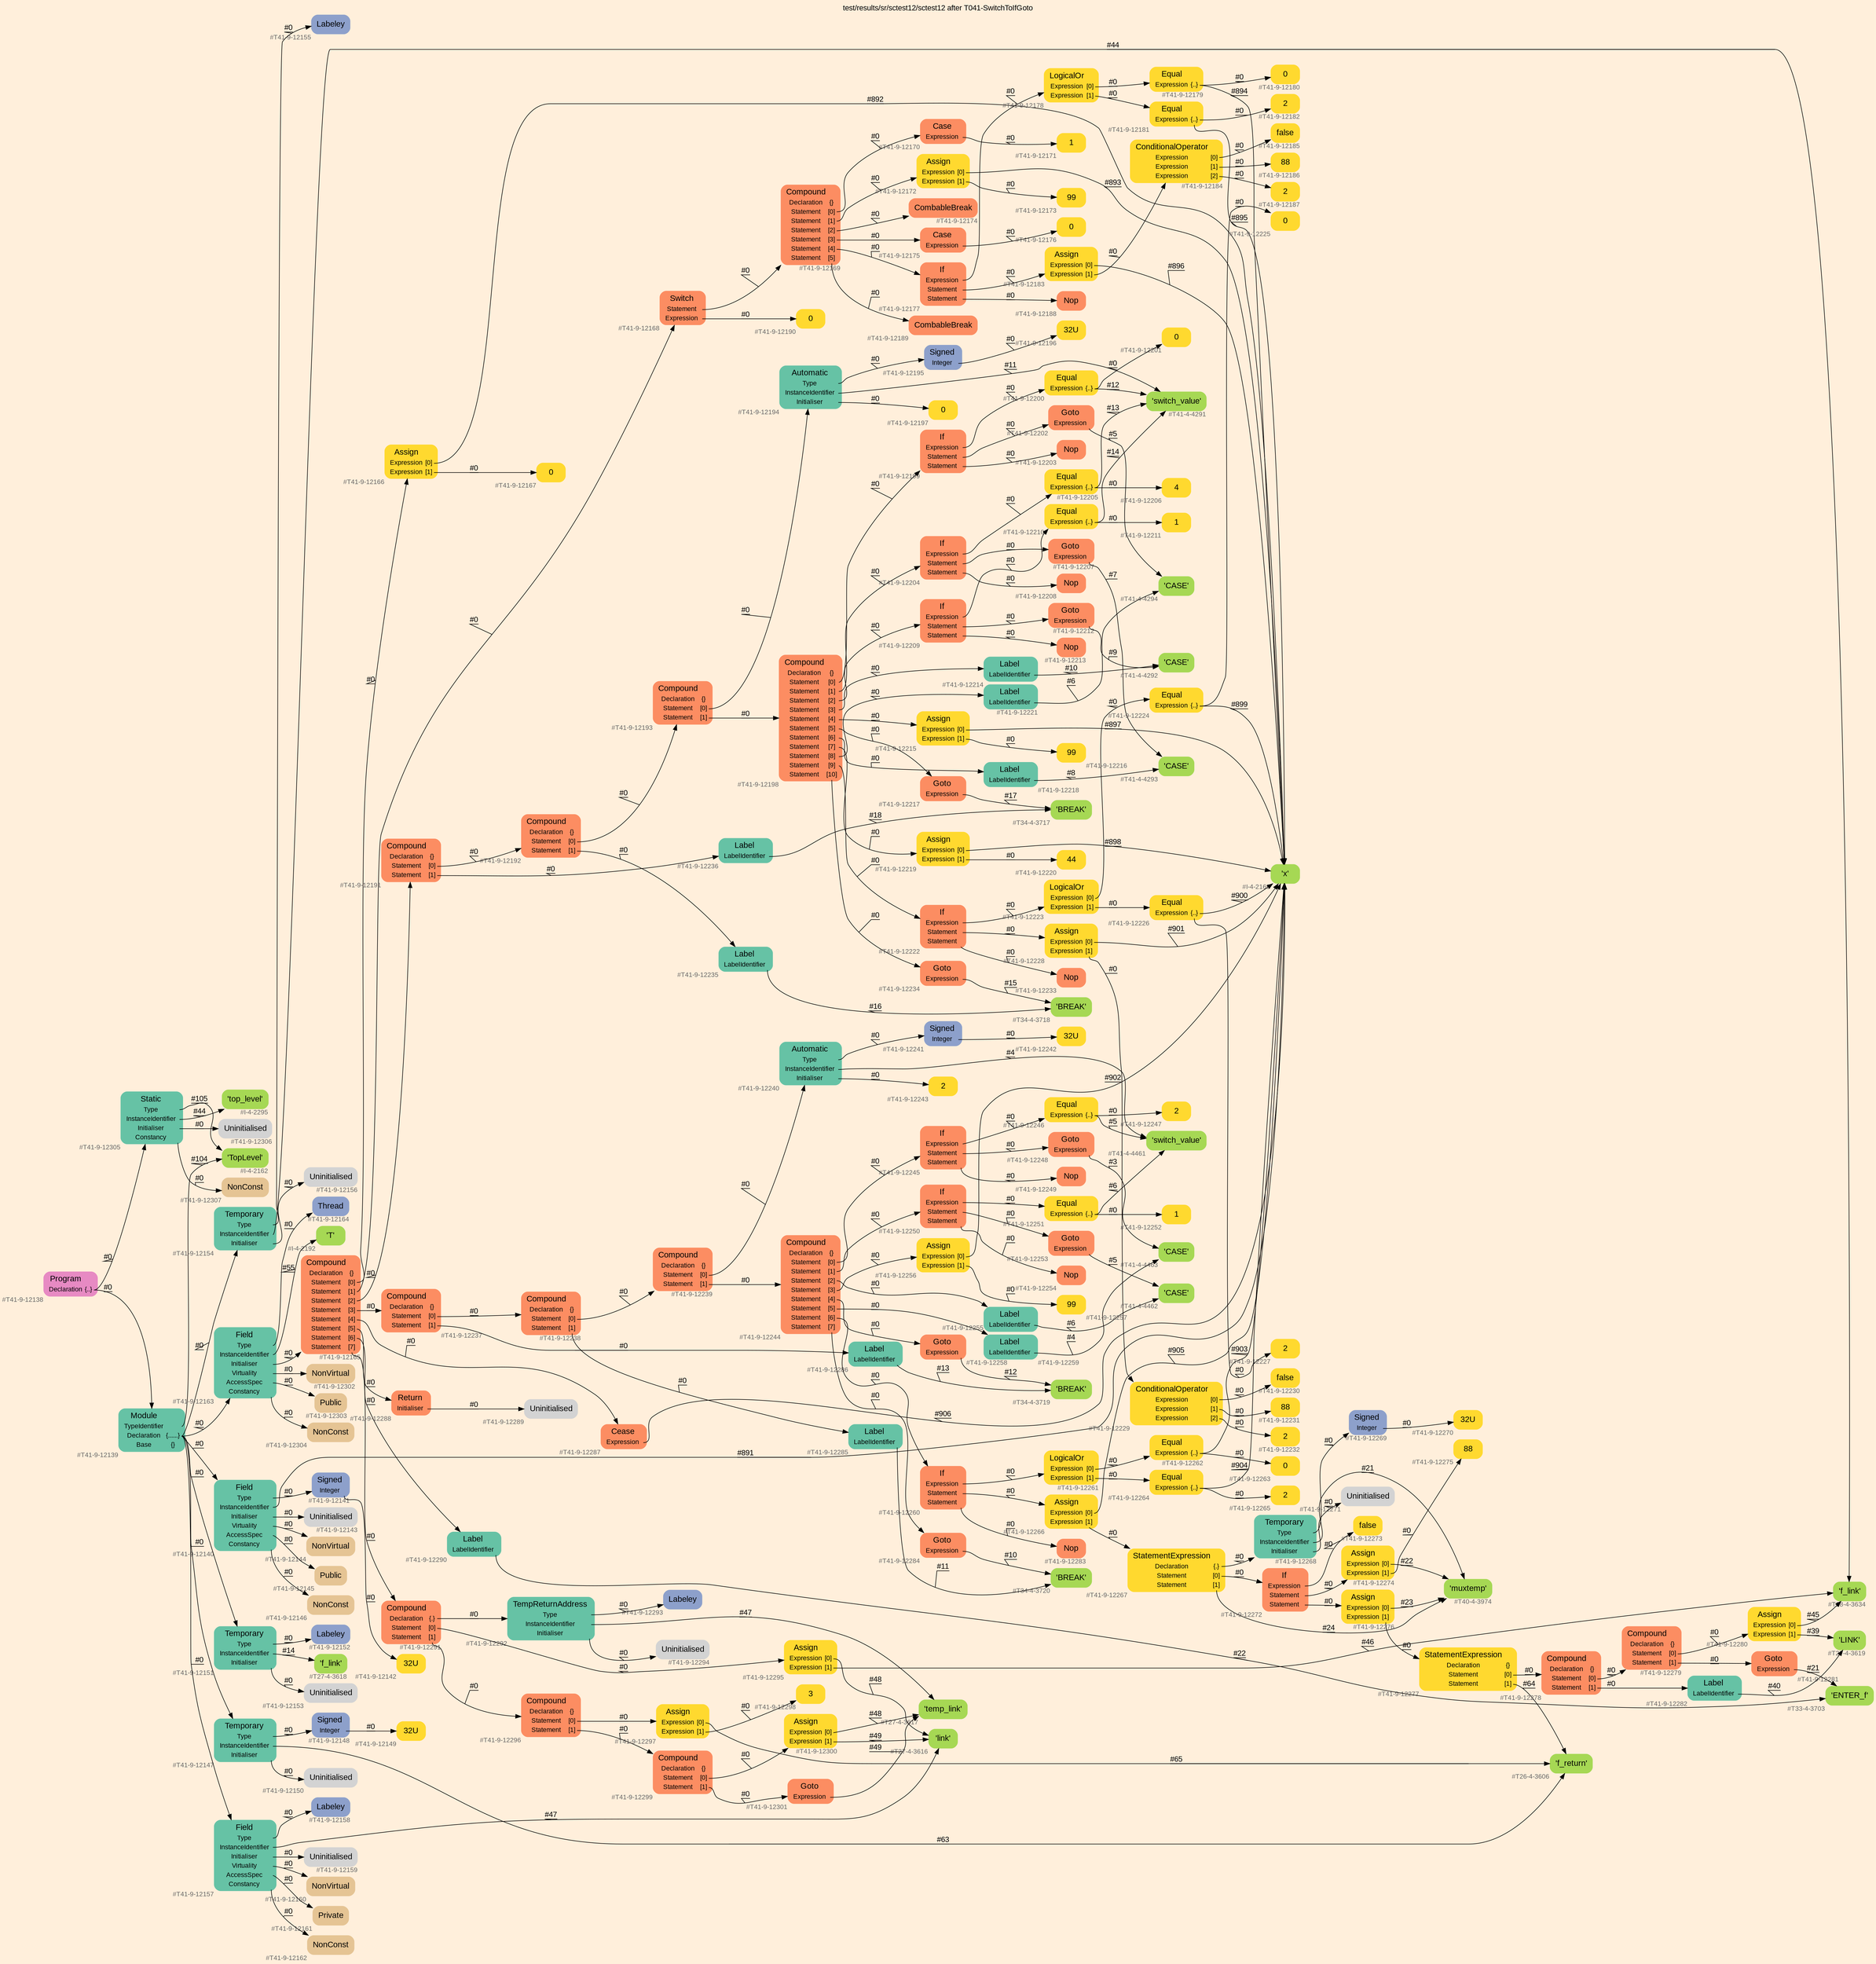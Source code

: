 digraph "test/results/sr/sctest12/sctest12 after T041-SwitchToIfGoto" {
label = "test/results/sr/sctest12/sctest12 after T041-SwitchToIfGoto"
labelloc = t
graph [
    rankdir = "LR"
    ranksep = 0.3
    bgcolor = antiquewhite1
    color = black
    fontcolor = black
    fontname = "Arial"
];
node [
    fontname = "Arial"
];
edge [
    fontname = "Arial"
];

// -------------------- node figure --------------------
// -------- block #T41-9-12138 ----------
"#T41-9-12138" [
    fillcolor = "/set28/4"
    xlabel = "#T41-9-12138"
    fontsize = "12"
    fontcolor = grey40
    shape = "plaintext"
    label = <<TABLE BORDER="0" CELLBORDER="0" CELLSPACING="0">
     <TR><TD><FONT COLOR="black" POINT-SIZE="15">Program</FONT></TD></TR>
     <TR><TD><FONT COLOR="black" POINT-SIZE="12">Declaration</FONT></TD><TD PORT="port0"><FONT COLOR="black" POINT-SIZE="12">{..}</FONT></TD></TR>
    </TABLE>>
    style = "rounded,filled"
];

// -------- block #T41-9-12139 ----------
"#T41-9-12139" [
    fillcolor = "/set28/1"
    xlabel = "#T41-9-12139"
    fontsize = "12"
    fontcolor = grey40
    shape = "plaintext"
    label = <<TABLE BORDER="0" CELLBORDER="0" CELLSPACING="0">
     <TR><TD><FONT COLOR="black" POINT-SIZE="15">Module</FONT></TD></TR>
     <TR><TD><FONT COLOR="black" POINT-SIZE="12">TypeIdentifier</FONT></TD><TD PORT="port0"></TD></TR>
     <TR><TD><FONT COLOR="black" POINT-SIZE="12">Declaration</FONT></TD><TD PORT="port1"><FONT COLOR="black" POINT-SIZE="12">{......}</FONT></TD></TR>
     <TR><TD><FONT COLOR="black" POINT-SIZE="12">Base</FONT></TD><TD PORT="port2"><FONT COLOR="black" POINT-SIZE="12">{}</FONT></TD></TR>
    </TABLE>>
    style = "rounded,filled"
];

// -------- block #I-4-2162 ----------
"#I-4-2162" [
    fillcolor = "/set28/5"
    xlabel = "#I-4-2162"
    fontsize = "12"
    fontcolor = grey40
    shape = "plaintext"
    label = <<TABLE BORDER="0" CELLBORDER="0" CELLSPACING="0">
     <TR><TD><FONT COLOR="black" POINT-SIZE="15">'TopLevel'</FONT></TD></TR>
    </TABLE>>
    style = "rounded,filled"
];

// -------- block #T41-9-12140 ----------
"#T41-9-12140" [
    fillcolor = "/set28/1"
    xlabel = "#T41-9-12140"
    fontsize = "12"
    fontcolor = grey40
    shape = "plaintext"
    label = <<TABLE BORDER="0" CELLBORDER="0" CELLSPACING="0">
     <TR><TD><FONT COLOR="black" POINT-SIZE="15">Field</FONT></TD></TR>
     <TR><TD><FONT COLOR="black" POINT-SIZE="12">Type</FONT></TD><TD PORT="port0"></TD></TR>
     <TR><TD><FONT COLOR="black" POINT-SIZE="12">InstanceIdentifier</FONT></TD><TD PORT="port1"></TD></TR>
     <TR><TD><FONT COLOR="black" POINT-SIZE="12">Initialiser</FONT></TD><TD PORT="port2"></TD></TR>
     <TR><TD><FONT COLOR="black" POINT-SIZE="12">Virtuality</FONT></TD><TD PORT="port3"></TD></TR>
     <TR><TD><FONT COLOR="black" POINT-SIZE="12">AccessSpec</FONT></TD><TD PORT="port4"></TD></TR>
     <TR><TD><FONT COLOR="black" POINT-SIZE="12">Constancy</FONT></TD><TD PORT="port5"></TD></TR>
    </TABLE>>
    style = "rounded,filled"
];

// -------- block #T41-9-12141 ----------
"#T41-9-12141" [
    fillcolor = "/set28/3"
    xlabel = "#T41-9-12141"
    fontsize = "12"
    fontcolor = grey40
    shape = "plaintext"
    label = <<TABLE BORDER="0" CELLBORDER="0" CELLSPACING="0">
     <TR><TD><FONT COLOR="black" POINT-SIZE="15">Signed</FONT></TD></TR>
     <TR><TD><FONT COLOR="black" POINT-SIZE="12">Integer</FONT></TD><TD PORT="port0"></TD></TR>
    </TABLE>>
    style = "rounded,filled"
];

// -------- block #T41-9-12142 ----------
"#T41-9-12142" [
    fillcolor = "/set28/6"
    xlabel = "#T41-9-12142"
    fontsize = "12"
    fontcolor = grey40
    shape = "plaintext"
    label = <<TABLE BORDER="0" CELLBORDER="0" CELLSPACING="0">
     <TR><TD><FONT COLOR="black" POINT-SIZE="15">32U</FONT></TD></TR>
    </TABLE>>
    style = "rounded,filled"
];

// -------- block #I-4-2169 ----------
"#I-4-2169" [
    fillcolor = "/set28/5"
    xlabel = "#I-4-2169"
    fontsize = "12"
    fontcolor = grey40
    shape = "plaintext"
    label = <<TABLE BORDER="0" CELLBORDER="0" CELLSPACING="0">
     <TR><TD><FONT COLOR="black" POINT-SIZE="15">'x'</FONT></TD></TR>
    </TABLE>>
    style = "rounded,filled"
];

// -------- block #T41-9-12143 ----------
"#T41-9-12143" [
    xlabel = "#T41-9-12143"
    fontsize = "12"
    fontcolor = grey40
    shape = "plaintext"
    label = <<TABLE BORDER="0" CELLBORDER="0" CELLSPACING="0">
     <TR><TD><FONT COLOR="black" POINT-SIZE="15">Uninitialised</FONT></TD></TR>
    </TABLE>>
    style = "rounded,filled"
];

// -------- block #T41-9-12144 ----------
"#T41-9-12144" [
    fillcolor = "/set28/7"
    xlabel = "#T41-9-12144"
    fontsize = "12"
    fontcolor = grey40
    shape = "plaintext"
    label = <<TABLE BORDER="0" CELLBORDER="0" CELLSPACING="0">
     <TR><TD><FONT COLOR="black" POINT-SIZE="15">NonVirtual</FONT></TD></TR>
    </TABLE>>
    style = "rounded,filled"
];

// -------- block #T41-9-12145 ----------
"#T41-9-12145" [
    fillcolor = "/set28/7"
    xlabel = "#T41-9-12145"
    fontsize = "12"
    fontcolor = grey40
    shape = "plaintext"
    label = <<TABLE BORDER="0" CELLBORDER="0" CELLSPACING="0">
     <TR><TD><FONT COLOR="black" POINT-SIZE="15">Public</FONT></TD></TR>
    </TABLE>>
    style = "rounded,filled"
];

// -------- block #T41-9-12146 ----------
"#T41-9-12146" [
    fillcolor = "/set28/7"
    xlabel = "#T41-9-12146"
    fontsize = "12"
    fontcolor = grey40
    shape = "plaintext"
    label = <<TABLE BORDER="0" CELLBORDER="0" CELLSPACING="0">
     <TR><TD><FONT COLOR="black" POINT-SIZE="15">NonConst</FONT></TD></TR>
    </TABLE>>
    style = "rounded,filled"
];

// -------- block #T41-9-12147 ----------
"#T41-9-12147" [
    fillcolor = "/set28/1"
    xlabel = "#T41-9-12147"
    fontsize = "12"
    fontcolor = grey40
    shape = "plaintext"
    label = <<TABLE BORDER="0" CELLBORDER="0" CELLSPACING="0">
     <TR><TD><FONT COLOR="black" POINT-SIZE="15">Temporary</FONT></TD></TR>
     <TR><TD><FONT COLOR="black" POINT-SIZE="12">Type</FONT></TD><TD PORT="port0"></TD></TR>
     <TR><TD><FONT COLOR="black" POINT-SIZE="12">InstanceIdentifier</FONT></TD><TD PORT="port1"></TD></TR>
     <TR><TD><FONT COLOR="black" POINT-SIZE="12">Initialiser</FONT></TD><TD PORT="port2"></TD></TR>
    </TABLE>>
    style = "rounded,filled"
];

// -------- block #T41-9-12148 ----------
"#T41-9-12148" [
    fillcolor = "/set28/3"
    xlabel = "#T41-9-12148"
    fontsize = "12"
    fontcolor = grey40
    shape = "plaintext"
    label = <<TABLE BORDER="0" CELLBORDER="0" CELLSPACING="0">
     <TR><TD><FONT COLOR="black" POINT-SIZE="15">Signed</FONT></TD></TR>
     <TR><TD><FONT COLOR="black" POINT-SIZE="12">Integer</FONT></TD><TD PORT="port0"></TD></TR>
    </TABLE>>
    style = "rounded,filled"
];

// -------- block #T41-9-12149 ----------
"#T41-9-12149" [
    fillcolor = "/set28/6"
    xlabel = "#T41-9-12149"
    fontsize = "12"
    fontcolor = grey40
    shape = "plaintext"
    label = <<TABLE BORDER="0" CELLBORDER="0" CELLSPACING="0">
     <TR><TD><FONT COLOR="black" POINT-SIZE="15">32U</FONT></TD></TR>
    </TABLE>>
    style = "rounded,filled"
];

// -------- block #T26-4-3606 ----------
"#T26-4-3606" [
    fillcolor = "/set28/5"
    xlabel = "#T26-4-3606"
    fontsize = "12"
    fontcolor = grey40
    shape = "plaintext"
    label = <<TABLE BORDER="0" CELLBORDER="0" CELLSPACING="0">
     <TR><TD><FONT COLOR="black" POINT-SIZE="15">'f_return'</FONT></TD></TR>
    </TABLE>>
    style = "rounded,filled"
];

// -------- block #T41-9-12150 ----------
"#T41-9-12150" [
    xlabel = "#T41-9-12150"
    fontsize = "12"
    fontcolor = grey40
    shape = "plaintext"
    label = <<TABLE BORDER="0" CELLBORDER="0" CELLSPACING="0">
     <TR><TD><FONT COLOR="black" POINT-SIZE="15">Uninitialised</FONT></TD></TR>
    </TABLE>>
    style = "rounded,filled"
];

// -------- block #T41-9-12151 ----------
"#T41-9-12151" [
    fillcolor = "/set28/1"
    xlabel = "#T41-9-12151"
    fontsize = "12"
    fontcolor = grey40
    shape = "plaintext"
    label = <<TABLE BORDER="0" CELLBORDER="0" CELLSPACING="0">
     <TR><TD><FONT COLOR="black" POINT-SIZE="15">Temporary</FONT></TD></TR>
     <TR><TD><FONT COLOR="black" POINT-SIZE="12">Type</FONT></TD><TD PORT="port0"></TD></TR>
     <TR><TD><FONT COLOR="black" POINT-SIZE="12">InstanceIdentifier</FONT></TD><TD PORT="port1"></TD></TR>
     <TR><TD><FONT COLOR="black" POINT-SIZE="12">Initialiser</FONT></TD><TD PORT="port2"></TD></TR>
    </TABLE>>
    style = "rounded,filled"
];

// -------- block #T41-9-12152 ----------
"#T41-9-12152" [
    fillcolor = "/set28/3"
    xlabel = "#T41-9-12152"
    fontsize = "12"
    fontcolor = grey40
    shape = "plaintext"
    label = <<TABLE BORDER="0" CELLBORDER="0" CELLSPACING="0">
     <TR><TD><FONT COLOR="black" POINT-SIZE="15">Labeley</FONT></TD></TR>
    </TABLE>>
    style = "rounded,filled"
];

// -------- block #T27-4-3618 ----------
"#T27-4-3618" [
    fillcolor = "/set28/5"
    xlabel = "#T27-4-3618"
    fontsize = "12"
    fontcolor = grey40
    shape = "plaintext"
    label = <<TABLE BORDER="0" CELLBORDER="0" CELLSPACING="0">
     <TR><TD><FONT COLOR="black" POINT-SIZE="15">'f_link'</FONT></TD></TR>
    </TABLE>>
    style = "rounded,filled"
];

// -------- block #T41-9-12153 ----------
"#T41-9-12153" [
    xlabel = "#T41-9-12153"
    fontsize = "12"
    fontcolor = grey40
    shape = "plaintext"
    label = <<TABLE BORDER="0" CELLBORDER="0" CELLSPACING="0">
     <TR><TD><FONT COLOR="black" POINT-SIZE="15">Uninitialised</FONT></TD></TR>
    </TABLE>>
    style = "rounded,filled"
];

// -------- block #T41-9-12154 ----------
"#T41-9-12154" [
    fillcolor = "/set28/1"
    xlabel = "#T41-9-12154"
    fontsize = "12"
    fontcolor = grey40
    shape = "plaintext"
    label = <<TABLE BORDER="0" CELLBORDER="0" CELLSPACING="0">
     <TR><TD><FONT COLOR="black" POINT-SIZE="15">Temporary</FONT></TD></TR>
     <TR><TD><FONT COLOR="black" POINT-SIZE="12">Type</FONT></TD><TD PORT="port0"></TD></TR>
     <TR><TD><FONT COLOR="black" POINT-SIZE="12">InstanceIdentifier</FONT></TD><TD PORT="port1"></TD></TR>
     <TR><TD><FONT COLOR="black" POINT-SIZE="12">Initialiser</FONT></TD><TD PORT="port2"></TD></TR>
    </TABLE>>
    style = "rounded,filled"
];

// -------- block #T41-9-12155 ----------
"#T41-9-12155" [
    fillcolor = "/set28/3"
    xlabel = "#T41-9-12155"
    fontsize = "12"
    fontcolor = grey40
    shape = "plaintext"
    label = <<TABLE BORDER="0" CELLBORDER="0" CELLSPACING="0">
     <TR><TD><FONT COLOR="black" POINT-SIZE="15">Labeley</FONT></TD></TR>
    </TABLE>>
    style = "rounded,filled"
];

// -------- block #T28-4-3634 ----------
"#T28-4-3634" [
    fillcolor = "/set28/5"
    xlabel = "#T28-4-3634"
    fontsize = "12"
    fontcolor = grey40
    shape = "plaintext"
    label = <<TABLE BORDER="0" CELLBORDER="0" CELLSPACING="0">
     <TR><TD><FONT COLOR="black" POINT-SIZE="15">'f_link'</FONT></TD></TR>
    </TABLE>>
    style = "rounded,filled"
];

// -------- block #T41-9-12156 ----------
"#T41-9-12156" [
    xlabel = "#T41-9-12156"
    fontsize = "12"
    fontcolor = grey40
    shape = "plaintext"
    label = <<TABLE BORDER="0" CELLBORDER="0" CELLSPACING="0">
     <TR><TD><FONT COLOR="black" POINT-SIZE="15">Uninitialised</FONT></TD></TR>
    </TABLE>>
    style = "rounded,filled"
];

// -------- block #T41-9-12157 ----------
"#T41-9-12157" [
    fillcolor = "/set28/1"
    xlabel = "#T41-9-12157"
    fontsize = "12"
    fontcolor = grey40
    shape = "plaintext"
    label = <<TABLE BORDER="0" CELLBORDER="0" CELLSPACING="0">
     <TR><TD><FONT COLOR="black" POINT-SIZE="15">Field</FONT></TD></TR>
     <TR><TD><FONT COLOR="black" POINT-SIZE="12">Type</FONT></TD><TD PORT="port0"></TD></TR>
     <TR><TD><FONT COLOR="black" POINT-SIZE="12">InstanceIdentifier</FONT></TD><TD PORT="port1"></TD></TR>
     <TR><TD><FONT COLOR="black" POINT-SIZE="12">Initialiser</FONT></TD><TD PORT="port2"></TD></TR>
     <TR><TD><FONT COLOR="black" POINT-SIZE="12">Virtuality</FONT></TD><TD PORT="port3"></TD></TR>
     <TR><TD><FONT COLOR="black" POINT-SIZE="12">AccessSpec</FONT></TD><TD PORT="port4"></TD></TR>
     <TR><TD><FONT COLOR="black" POINT-SIZE="12">Constancy</FONT></TD><TD PORT="port5"></TD></TR>
    </TABLE>>
    style = "rounded,filled"
];

// -------- block #T41-9-12158 ----------
"#T41-9-12158" [
    fillcolor = "/set28/3"
    xlabel = "#T41-9-12158"
    fontsize = "12"
    fontcolor = grey40
    shape = "plaintext"
    label = <<TABLE BORDER="0" CELLBORDER="0" CELLSPACING="0">
     <TR><TD><FONT COLOR="black" POINT-SIZE="15">Labeley</FONT></TD></TR>
    </TABLE>>
    style = "rounded,filled"
];

// -------- block #T27-4-3616 ----------
"#T27-4-3616" [
    fillcolor = "/set28/5"
    xlabel = "#T27-4-3616"
    fontsize = "12"
    fontcolor = grey40
    shape = "plaintext"
    label = <<TABLE BORDER="0" CELLBORDER="0" CELLSPACING="0">
     <TR><TD><FONT COLOR="black" POINT-SIZE="15">'link'</FONT></TD></TR>
    </TABLE>>
    style = "rounded,filled"
];

// -------- block #T41-9-12159 ----------
"#T41-9-12159" [
    xlabel = "#T41-9-12159"
    fontsize = "12"
    fontcolor = grey40
    shape = "plaintext"
    label = <<TABLE BORDER="0" CELLBORDER="0" CELLSPACING="0">
     <TR><TD><FONT COLOR="black" POINT-SIZE="15">Uninitialised</FONT></TD></TR>
    </TABLE>>
    style = "rounded,filled"
];

// -------- block #T41-9-12160 ----------
"#T41-9-12160" [
    fillcolor = "/set28/7"
    xlabel = "#T41-9-12160"
    fontsize = "12"
    fontcolor = grey40
    shape = "plaintext"
    label = <<TABLE BORDER="0" CELLBORDER="0" CELLSPACING="0">
     <TR><TD><FONT COLOR="black" POINT-SIZE="15">NonVirtual</FONT></TD></TR>
    </TABLE>>
    style = "rounded,filled"
];

// -------- block #T41-9-12161 ----------
"#T41-9-12161" [
    fillcolor = "/set28/7"
    xlabel = "#T41-9-12161"
    fontsize = "12"
    fontcolor = grey40
    shape = "plaintext"
    label = <<TABLE BORDER="0" CELLBORDER="0" CELLSPACING="0">
     <TR><TD><FONT COLOR="black" POINT-SIZE="15">Private</FONT></TD></TR>
    </TABLE>>
    style = "rounded,filled"
];

// -------- block #T41-9-12162 ----------
"#T41-9-12162" [
    fillcolor = "/set28/7"
    xlabel = "#T41-9-12162"
    fontsize = "12"
    fontcolor = grey40
    shape = "plaintext"
    label = <<TABLE BORDER="0" CELLBORDER="0" CELLSPACING="0">
     <TR><TD><FONT COLOR="black" POINT-SIZE="15">NonConst</FONT></TD></TR>
    </TABLE>>
    style = "rounded,filled"
];

// -------- block #T41-9-12163 ----------
"#T41-9-12163" [
    fillcolor = "/set28/1"
    xlabel = "#T41-9-12163"
    fontsize = "12"
    fontcolor = grey40
    shape = "plaintext"
    label = <<TABLE BORDER="0" CELLBORDER="0" CELLSPACING="0">
     <TR><TD><FONT COLOR="black" POINT-SIZE="15">Field</FONT></TD></TR>
     <TR><TD><FONT COLOR="black" POINT-SIZE="12">Type</FONT></TD><TD PORT="port0"></TD></TR>
     <TR><TD><FONT COLOR="black" POINT-SIZE="12">InstanceIdentifier</FONT></TD><TD PORT="port1"></TD></TR>
     <TR><TD><FONT COLOR="black" POINT-SIZE="12">Initialiser</FONT></TD><TD PORT="port2"></TD></TR>
     <TR><TD><FONT COLOR="black" POINT-SIZE="12">Virtuality</FONT></TD><TD PORT="port3"></TD></TR>
     <TR><TD><FONT COLOR="black" POINT-SIZE="12">AccessSpec</FONT></TD><TD PORT="port4"></TD></TR>
     <TR><TD><FONT COLOR="black" POINT-SIZE="12">Constancy</FONT></TD><TD PORT="port5"></TD></TR>
    </TABLE>>
    style = "rounded,filled"
];

// -------- block #T41-9-12164 ----------
"#T41-9-12164" [
    fillcolor = "/set28/3"
    xlabel = "#T41-9-12164"
    fontsize = "12"
    fontcolor = grey40
    shape = "plaintext"
    label = <<TABLE BORDER="0" CELLBORDER="0" CELLSPACING="0">
     <TR><TD><FONT COLOR="black" POINT-SIZE="15">Thread</FONT></TD></TR>
    </TABLE>>
    style = "rounded,filled"
];

// -------- block #I-4-2192 ----------
"#I-4-2192" [
    fillcolor = "/set28/5"
    xlabel = "#I-4-2192"
    fontsize = "12"
    fontcolor = grey40
    shape = "plaintext"
    label = <<TABLE BORDER="0" CELLBORDER="0" CELLSPACING="0">
     <TR><TD><FONT COLOR="black" POINT-SIZE="15">'T'</FONT></TD></TR>
    </TABLE>>
    style = "rounded,filled"
];

// -------- block #T41-9-12165 ----------
"#T41-9-12165" [
    fillcolor = "/set28/2"
    xlabel = "#T41-9-12165"
    fontsize = "12"
    fontcolor = grey40
    shape = "plaintext"
    label = <<TABLE BORDER="0" CELLBORDER="0" CELLSPACING="0">
     <TR><TD><FONT COLOR="black" POINT-SIZE="15">Compound</FONT></TD></TR>
     <TR><TD><FONT COLOR="black" POINT-SIZE="12">Declaration</FONT></TD><TD PORT="port0"><FONT COLOR="black" POINT-SIZE="12">{}</FONT></TD></TR>
     <TR><TD><FONT COLOR="black" POINT-SIZE="12">Statement</FONT></TD><TD PORT="port1"><FONT COLOR="black" POINT-SIZE="12">[0]</FONT></TD></TR>
     <TR><TD><FONT COLOR="black" POINT-SIZE="12">Statement</FONT></TD><TD PORT="port2"><FONT COLOR="black" POINT-SIZE="12">[1]</FONT></TD></TR>
     <TR><TD><FONT COLOR="black" POINT-SIZE="12">Statement</FONT></TD><TD PORT="port3"><FONT COLOR="black" POINT-SIZE="12">[2]</FONT></TD></TR>
     <TR><TD><FONT COLOR="black" POINT-SIZE="12">Statement</FONT></TD><TD PORT="port4"><FONT COLOR="black" POINT-SIZE="12">[3]</FONT></TD></TR>
     <TR><TD><FONT COLOR="black" POINT-SIZE="12">Statement</FONT></TD><TD PORT="port5"><FONT COLOR="black" POINT-SIZE="12">[4]</FONT></TD></TR>
     <TR><TD><FONT COLOR="black" POINT-SIZE="12">Statement</FONT></TD><TD PORT="port6"><FONT COLOR="black" POINT-SIZE="12">[5]</FONT></TD></TR>
     <TR><TD><FONT COLOR="black" POINT-SIZE="12">Statement</FONT></TD><TD PORT="port7"><FONT COLOR="black" POINT-SIZE="12">[6]</FONT></TD></TR>
     <TR><TD><FONT COLOR="black" POINT-SIZE="12">Statement</FONT></TD><TD PORT="port8"><FONT COLOR="black" POINT-SIZE="12">[7]</FONT></TD></TR>
    </TABLE>>
    style = "rounded,filled"
];

// -------- block #T41-9-12166 ----------
"#T41-9-12166" [
    fillcolor = "/set28/6"
    xlabel = "#T41-9-12166"
    fontsize = "12"
    fontcolor = grey40
    shape = "plaintext"
    label = <<TABLE BORDER="0" CELLBORDER="0" CELLSPACING="0">
     <TR><TD><FONT COLOR="black" POINT-SIZE="15">Assign</FONT></TD></TR>
     <TR><TD><FONT COLOR="black" POINT-SIZE="12">Expression</FONT></TD><TD PORT="port0"><FONT COLOR="black" POINT-SIZE="12">[0]</FONT></TD></TR>
     <TR><TD><FONT COLOR="black" POINT-SIZE="12">Expression</FONT></TD><TD PORT="port1"><FONT COLOR="black" POINT-SIZE="12">[1]</FONT></TD></TR>
    </TABLE>>
    style = "rounded,filled"
];

// -------- block #T41-9-12167 ----------
"#T41-9-12167" [
    fillcolor = "/set28/6"
    xlabel = "#T41-9-12167"
    fontsize = "12"
    fontcolor = grey40
    shape = "plaintext"
    label = <<TABLE BORDER="0" CELLBORDER="0" CELLSPACING="0">
     <TR><TD><FONT COLOR="black" POINT-SIZE="15">0</FONT></TD></TR>
    </TABLE>>
    style = "rounded,filled"
];

// -------- block #T41-9-12168 ----------
"#T41-9-12168" [
    fillcolor = "/set28/2"
    xlabel = "#T41-9-12168"
    fontsize = "12"
    fontcolor = grey40
    shape = "plaintext"
    label = <<TABLE BORDER="0" CELLBORDER="0" CELLSPACING="0">
     <TR><TD><FONT COLOR="black" POINT-SIZE="15">Switch</FONT></TD></TR>
     <TR><TD><FONT COLOR="black" POINT-SIZE="12">Statement</FONT></TD><TD PORT="port0"></TD></TR>
     <TR><TD><FONT COLOR="black" POINT-SIZE="12">Expression</FONT></TD><TD PORT="port1"></TD></TR>
    </TABLE>>
    style = "rounded,filled"
];

// -------- block #T41-9-12169 ----------
"#T41-9-12169" [
    fillcolor = "/set28/2"
    xlabel = "#T41-9-12169"
    fontsize = "12"
    fontcolor = grey40
    shape = "plaintext"
    label = <<TABLE BORDER="0" CELLBORDER="0" CELLSPACING="0">
     <TR><TD><FONT COLOR="black" POINT-SIZE="15">Compound</FONT></TD></TR>
     <TR><TD><FONT COLOR="black" POINT-SIZE="12">Declaration</FONT></TD><TD PORT="port0"><FONT COLOR="black" POINT-SIZE="12">{}</FONT></TD></TR>
     <TR><TD><FONT COLOR="black" POINT-SIZE="12">Statement</FONT></TD><TD PORT="port1"><FONT COLOR="black" POINT-SIZE="12">[0]</FONT></TD></TR>
     <TR><TD><FONT COLOR="black" POINT-SIZE="12">Statement</FONT></TD><TD PORT="port2"><FONT COLOR="black" POINT-SIZE="12">[1]</FONT></TD></TR>
     <TR><TD><FONT COLOR="black" POINT-SIZE="12">Statement</FONT></TD><TD PORT="port3"><FONT COLOR="black" POINT-SIZE="12">[2]</FONT></TD></TR>
     <TR><TD><FONT COLOR="black" POINT-SIZE="12">Statement</FONT></TD><TD PORT="port4"><FONT COLOR="black" POINT-SIZE="12">[3]</FONT></TD></TR>
     <TR><TD><FONT COLOR="black" POINT-SIZE="12">Statement</FONT></TD><TD PORT="port5"><FONT COLOR="black" POINT-SIZE="12">[4]</FONT></TD></TR>
     <TR><TD><FONT COLOR="black" POINT-SIZE="12">Statement</FONT></TD><TD PORT="port6"><FONT COLOR="black" POINT-SIZE="12">[5]</FONT></TD></TR>
    </TABLE>>
    style = "rounded,filled"
];

// -------- block #T41-9-12170 ----------
"#T41-9-12170" [
    fillcolor = "/set28/2"
    xlabel = "#T41-9-12170"
    fontsize = "12"
    fontcolor = grey40
    shape = "plaintext"
    label = <<TABLE BORDER="0" CELLBORDER="0" CELLSPACING="0">
     <TR><TD><FONT COLOR="black" POINT-SIZE="15">Case</FONT></TD></TR>
     <TR><TD><FONT COLOR="black" POINT-SIZE="12">Expression</FONT></TD><TD PORT="port0"></TD></TR>
    </TABLE>>
    style = "rounded,filled"
];

// -------- block #T41-9-12171 ----------
"#T41-9-12171" [
    fillcolor = "/set28/6"
    xlabel = "#T41-9-12171"
    fontsize = "12"
    fontcolor = grey40
    shape = "plaintext"
    label = <<TABLE BORDER="0" CELLBORDER="0" CELLSPACING="0">
     <TR><TD><FONT COLOR="black" POINT-SIZE="15">1</FONT></TD></TR>
    </TABLE>>
    style = "rounded,filled"
];

// -------- block #T41-9-12172 ----------
"#T41-9-12172" [
    fillcolor = "/set28/6"
    xlabel = "#T41-9-12172"
    fontsize = "12"
    fontcolor = grey40
    shape = "plaintext"
    label = <<TABLE BORDER="0" CELLBORDER="0" CELLSPACING="0">
     <TR><TD><FONT COLOR="black" POINT-SIZE="15">Assign</FONT></TD></TR>
     <TR><TD><FONT COLOR="black" POINT-SIZE="12">Expression</FONT></TD><TD PORT="port0"><FONT COLOR="black" POINT-SIZE="12">[0]</FONT></TD></TR>
     <TR><TD><FONT COLOR="black" POINT-SIZE="12">Expression</FONT></TD><TD PORT="port1"><FONT COLOR="black" POINT-SIZE="12">[1]</FONT></TD></TR>
    </TABLE>>
    style = "rounded,filled"
];

// -------- block #T41-9-12173 ----------
"#T41-9-12173" [
    fillcolor = "/set28/6"
    xlabel = "#T41-9-12173"
    fontsize = "12"
    fontcolor = grey40
    shape = "plaintext"
    label = <<TABLE BORDER="0" CELLBORDER="0" CELLSPACING="0">
     <TR><TD><FONT COLOR="black" POINT-SIZE="15">99</FONT></TD></TR>
    </TABLE>>
    style = "rounded,filled"
];

// -------- block #T41-9-12174 ----------
"#T41-9-12174" [
    fillcolor = "/set28/2"
    xlabel = "#T41-9-12174"
    fontsize = "12"
    fontcolor = grey40
    shape = "plaintext"
    label = <<TABLE BORDER="0" CELLBORDER="0" CELLSPACING="0">
     <TR><TD><FONT COLOR="black" POINT-SIZE="15">CombableBreak</FONT></TD></TR>
    </TABLE>>
    style = "rounded,filled"
];

// -------- block #T41-9-12175 ----------
"#T41-9-12175" [
    fillcolor = "/set28/2"
    xlabel = "#T41-9-12175"
    fontsize = "12"
    fontcolor = grey40
    shape = "plaintext"
    label = <<TABLE BORDER="0" CELLBORDER="0" CELLSPACING="0">
     <TR><TD><FONT COLOR="black" POINT-SIZE="15">Case</FONT></TD></TR>
     <TR><TD><FONT COLOR="black" POINT-SIZE="12">Expression</FONT></TD><TD PORT="port0"></TD></TR>
    </TABLE>>
    style = "rounded,filled"
];

// -------- block #T41-9-12176 ----------
"#T41-9-12176" [
    fillcolor = "/set28/6"
    xlabel = "#T41-9-12176"
    fontsize = "12"
    fontcolor = grey40
    shape = "plaintext"
    label = <<TABLE BORDER="0" CELLBORDER="0" CELLSPACING="0">
     <TR><TD><FONT COLOR="black" POINT-SIZE="15">0</FONT></TD></TR>
    </TABLE>>
    style = "rounded,filled"
];

// -------- block #T41-9-12177 ----------
"#T41-9-12177" [
    fillcolor = "/set28/2"
    xlabel = "#T41-9-12177"
    fontsize = "12"
    fontcolor = grey40
    shape = "plaintext"
    label = <<TABLE BORDER="0" CELLBORDER="0" CELLSPACING="0">
     <TR><TD><FONT COLOR="black" POINT-SIZE="15">If</FONT></TD></TR>
     <TR><TD><FONT COLOR="black" POINT-SIZE="12">Expression</FONT></TD><TD PORT="port0"></TD></TR>
     <TR><TD><FONT COLOR="black" POINT-SIZE="12">Statement</FONT></TD><TD PORT="port1"></TD></TR>
     <TR><TD><FONT COLOR="black" POINT-SIZE="12">Statement</FONT></TD><TD PORT="port2"></TD></TR>
    </TABLE>>
    style = "rounded,filled"
];

// -------- block #T41-9-12178 ----------
"#T41-9-12178" [
    fillcolor = "/set28/6"
    xlabel = "#T41-9-12178"
    fontsize = "12"
    fontcolor = grey40
    shape = "plaintext"
    label = <<TABLE BORDER="0" CELLBORDER="0" CELLSPACING="0">
     <TR><TD><FONT COLOR="black" POINT-SIZE="15">LogicalOr</FONT></TD></TR>
     <TR><TD><FONT COLOR="black" POINT-SIZE="12">Expression</FONT></TD><TD PORT="port0"><FONT COLOR="black" POINT-SIZE="12">[0]</FONT></TD></TR>
     <TR><TD><FONT COLOR="black" POINT-SIZE="12">Expression</FONT></TD><TD PORT="port1"><FONT COLOR="black" POINT-SIZE="12">[1]</FONT></TD></TR>
    </TABLE>>
    style = "rounded,filled"
];

// -------- block #T41-9-12179 ----------
"#T41-9-12179" [
    fillcolor = "/set28/6"
    xlabel = "#T41-9-12179"
    fontsize = "12"
    fontcolor = grey40
    shape = "plaintext"
    label = <<TABLE BORDER="0" CELLBORDER="0" CELLSPACING="0">
     <TR><TD><FONT COLOR="black" POINT-SIZE="15">Equal</FONT></TD></TR>
     <TR><TD><FONT COLOR="black" POINT-SIZE="12">Expression</FONT></TD><TD PORT="port0"><FONT COLOR="black" POINT-SIZE="12">{..}</FONT></TD></TR>
    </TABLE>>
    style = "rounded,filled"
];

// -------- block #T41-9-12180 ----------
"#T41-9-12180" [
    fillcolor = "/set28/6"
    xlabel = "#T41-9-12180"
    fontsize = "12"
    fontcolor = grey40
    shape = "plaintext"
    label = <<TABLE BORDER="0" CELLBORDER="0" CELLSPACING="0">
     <TR><TD><FONT COLOR="black" POINT-SIZE="15">0</FONT></TD></TR>
    </TABLE>>
    style = "rounded,filled"
];

// -------- block #T41-9-12181 ----------
"#T41-9-12181" [
    fillcolor = "/set28/6"
    xlabel = "#T41-9-12181"
    fontsize = "12"
    fontcolor = grey40
    shape = "plaintext"
    label = <<TABLE BORDER="0" CELLBORDER="0" CELLSPACING="0">
     <TR><TD><FONT COLOR="black" POINT-SIZE="15">Equal</FONT></TD></TR>
     <TR><TD><FONT COLOR="black" POINT-SIZE="12">Expression</FONT></TD><TD PORT="port0"><FONT COLOR="black" POINT-SIZE="12">{..}</FONT></TD></TR>
    </TABLE>>
    style = "rounded,filled"
];

// -------- block #T41-9-12182 ----------
"#T41-9-12182" [
    fillcolor = "/set28/6"
    xlabel = "#T41-9-12182"
    fontsize = "12"
    fontcolor = grey40
    shape = "plaintext"
    label = <<TABLE BORDER="0" CELLBORDER="0" CELLSPACING="0">
     <TR><TD><FONT COLOR="black" POINT-SIZE="15">2</FONT></TD></TR>
    </TABLE>>
    style = "rounded,filled"
];

// -------- block #T41-9-12183 ----------
"#T41-9-12183" [
    fillcolor = "/set28/6"
    xlabel = "#T41-9-12183"
    fontsize = "12"
    fontcolor = grey40
    shape = "plaintext"
    label = <<TABLE BORDER="0" CELLBORDER="0" CELLSPACING="0">
     <TR><TD><FONT COLOR="black" POINT-SIZE="15">Assign</FONT></TD></TR>
     <TR><TD><FONT COLOR="black" POINT-SIZE="12">Expression</FONT></TD><TD PORT="port0"><FONT COLOR="black" POINT-SIZE="12">[0]</FONT></TD></TR>
     <TR><TD><FONT COLOR="black" POINT-SIZE="12">Expression</FONT></TD><TD PORT="port1"><FONT COLOR="black" POINT-SIZE="12">[1]</FONT></TD></TR>
    </TABLE>>
    style = "rounded,filled"
];

// -------- block #T41-9-12184 ----------
"#T41-9-12184" [
    fillcolor = "/set28/6"
    xlabel = "#T41-9-12184"
    fontsize = "12"
    fontcolor = grey40
    shape = "plaintext"
    label = <<TABLE BORDER="0" CELLBORDER="0" CELLSPACING="0">
     <TR><TD><FONT COLOR="black" POINT-SIZE="15">ConditionalOperator</FONT></TD></TR>
     <TR><TD><FONT COLOR="black" POINT-SIZE="12">Expression</FONT></TD><TD PORT="port0"><FONT COLOR="black" POINT-SIZE="12">[0]</FONT></TD></TR>
     <TR><TD><FONT COLOR="black" POINT-SIZE="12">Expression</FONT></TD><TD PORT="port1"><FONT COLOR="black" POINT-SIZE="12">[1]</FONT></TD></TR>
     <TR><TD><FONT COLOR="black" POINT-SIZE="12">Expression</FONT></TD><TD PORT="port2"><FONT COLOR="black" POINT-SIZE="12">[2]</FONT></TD></TR>
    </TABLE>>
    style = "rounded,filled"
];

// -------- block #T41-9-12185 ----------
"#T41-9-12185" [
    fillcolor = "/set28/6"
    xlabel = "#T41-9-12185"
    fontsize = "12"
    fontcolor = grey40
    shape = "plaintext"
    label = <<TABLE BORDER="0" CELLBORDER="0" CELLSPACING="0">
     <TR><TD><FONT COLOR="black" POINT-SIZE="15">false</FONT></TD></TR>
    </TABLE>>
    style = "rounded,filled"
];

// -------- block #T41-9-12186 ----------
"#T41-9-12186" [
    fillcolor = "/set28/6"
    xlabel = "#T41-9-12186"
    fontsize = "12"
    fontcolor = grey40
    shape = "plaintext"
    label = <<TABLE BORDER="0" CELLBORDER="0" CELLSPACING="0">
     <TR><TD><FONT COLOR="black" POINT-SIZE="15">88</FONT></TD></TR>
    </TABLE>>
    style = "rounded,filled"
];

// -------- block #T41-9-12187 ----------
"#T41-9-12187" [
    fillcolor = "/set28/6"
    xlabel = "#T41-9-12187"
    fontsize = "12"
    fontcolor = grey40
    shape = "plaintext"
    label = <<TABLE BORDER="0" CELLBORDER="0" CELLSPACING="0">
     <TR><TD><FONT COLOR="black" POINT-SIZE="15">2</FONT></TD></TR>
    </TABLE>>
    style = "rounded,filled"
];

// -------- block #T41-9-12188 ----------
"#T41-9-12188" [
    fillcolor = "/set28/2"
    xlabel = "#T41-9-12188"
    fontsize = "12"
    fontcolor = grey40
    shape = "plaintext"
    label = <<TABLE BORDER="0" CELLBORDER="0" CELLSPACING="0">
     <TR><TD><FONT COLOR="black" POINT-SIZE="15">Nop</FONT></TD></TR>
    </TABLE>>
    style = "rounded,filled"
];

// -------- block #T41-9-12189 ----------
"#T41-9-12189" [
    fillcolor = "/set28/2"
    xlabel = "#T41-9-12189"
    fontsize = "12"
    fontcolor = grey40
    shape = "plaintext"
    label = <<TABLE BORDER="0" CELLBORDER="0" CELLSPACING="0">
     <TR><TD><FONT COLOR="black" POINT-SIZE="15">CombableBreak</FONT></TD></TR>
    </TABLE>>
    style = "rounded,filled"
];

// -------- block #T41-9-12190 ----------
"#T41-9-12190" [
    fillcolor = "/set28/6"
    xlabel = "#T41-9-12190"
    fontsize = "12"
    fontcolor = grey40
    shape = "plaintext"
    label = <<TABLE BORDER="0" CELLBORDER="0" CELLSPACING="0">
     <TR><TD><FONT COLOR="black" POINT-SIZE="15">0</FONT></TD></TR>
    </TABLE>>
    style = "rounded,filled"
];

// -------- block #T41-9-12191 ----------
"#T41-9-12191" [
    fillcolor = "/set28/2"
    xlabel = "#T41-9-12191"
    fontsize = "12"
    fontcolor = grey40
    shape = "plaintext"
    label = <<TABLE BORDER="0" CELLBORDER="0" CELLSPACING="0">
     <TR><TD><FONT COLOR="black" POINT-SIZE="15">Compound</FONT></TD></TR>
     <TR><TD><FONT COLOR="black" POINT-SIZE="12">Declaration</FONT></TD><TD PORT="port0"><FONT COLOR="black" POINT-SIZE="12">{}</FONT></TD></TR>
     <TR><TD><FONT COLOR="black" POINT-SIZE="12">Statement</FONT></TD><TD PORT="port1"><FONT COLOR="black" POINT-SIZE="12">[0]</FONT></TD></TR>
     <TR><TD><FONT COLOR="black" POINT-SIZE="12">Statement</FONT></TD><TD PORT="port2"><FONT COLOR="black" POINT-SIZE="12">[1]</FONT></TD></TR>
    </TABLE>>
    style = "rounded,filled"
];

// -------- block #T41-9-12192 ----------
"#T41-9-12192" [
    fillcolor = "/set28/2"
    xlabel = "#T41-9-12192"
    fontsize = "12"
    fontcolor = grey40
    shape = "plaintext"
    label = <<TABLE BORDER="0" CELLBORDER="0" CELLSPACING="0">
     <TR><TD><FONT COLOR="black" POINT-SIZE="15">Compound</FONT></TD></TR>
     <TR><TD><FONT COLOR="black" POINT-SIZE="12">Declaration</FONT></TD><TD PORT="port0"><FONT COLOR="black" POINT-SIZE="12">{}</FONT></TD></TR>
     <TR><TD><FONT COLOR="black" POINT-SIZE="12">Statement</FONT></TD><TD PORT="port1"><FONT COLOR="black" POINT-SIZE="12">[0]</FONT></TD></TR>
     <TR><TD><FONT COLOR="black" POINT-SIZE="12">Statement</FONT></TD><TD PORT="port2"><FONT COLOR="black" POINT-SIZE="12">[1]</FONT></TD></TR>
    </TABLE>>
    style = "rounded,filled"
];

// -------- block #T41-9-12193 ----------
"#T41-9-12193" [
    fillcolor = "/set28/2"
    xlabel = "#T41-9-12193"
    fontsize = "12"
    fontcolor = grey40
    shape = "plaintext"
    label = <<TABLE BORDER="0" CELLBORDER="0" CELLSPACING="0">
     <TR><TD><FONT COLOR="black" POINT-SIZE="15">Compound</FONT></TD></TR>
     <TR><TD><FONT COLOR="black" POINT-SIZE="12">Declaration</FONT></TD><TD PORT="port0"><FONT COLOR="black" POINT-SIZE="12">{}</FONT></TD></TR>
     <TR><TD><FONT COLOR="black" POINT-SIZE="12">Statement</FONT></TD><TD PORT="port1"><FONT COLOR="black" POINT-SIZE="12">[0]</FONT></TD></TR>
     <TR><TD><FONT COLOR="black" POINT-SIZE="12">Statement</FONT></TD><TD PORT="port2"><FONT COLOR="black" POINT-SIZE="12">[1]</FONT></TD></TR>
    </TABLE>>
    style = "rounded,filled"
];

// -------- block #T41-9-12194 ----------
"#T41-9-12194" [
    fillcolor = "/set28/1"
    xlabel = "#T41-9-12194"
    fontsize = "12"
    fontcolor = grey40
    shape = "plaintext"
    label = <<TABLE BORDER="0" CELLBORDER="0" CELLSPACING="0">
     <TR><TD><FONT COLOR="black" POINT-SIZE="15">Automatic</FONT></TD></TR>
     <TR><TD><FONT COLOR="black" POINT-SIZE="12">Type</FONT></TD><TD PORT="port0"></TD></TR>
     <TR><TD><FONT COLOR="black" POINT-SIZE="12">InstanceIdentifier</FONT></TD><TD PORT="port1"></TD></TR>
     <TR><TD><FONT COLOR="black" POINT-SIZE="12">Initialiser</FONT></TD><TD PORT="port2"></TD></TR>
    </TABLE>>
    style = "rounded,filled"
];

// -------- block #T41-9-12195 ----------
"#T41-9-12195" [
    fillcolor = "/set28/3"
    xlabel = "#T41-9-12195"
    fontsize = "12"
    fontcolor = grey40
    shape = "plaintext"
    label = <<TABLE BORDER="0" CELLBORDER="0" CELLSPACING="0">
     <TR><TD><FONT COLOR="black" POINT-SIZE="15">Signed</FONT></TD></TR>
     <TR><TD><FONT COLOR="black" POINT-SIZE="12">Integer</FONT></TD><TD PORT="port0"></TD></TR>
    </TABLE>>
    style = "rounded,filled"
];

// -------- block #T41-9-12196 ----------
"#T41-9-12196" [
    fillcolor = "/set28/6"
    xlabel = "#T41-9-12196"
    fontsize = "12"
    fontcolor = grey40
    shape = "plaintext"
    label = <<TABLE BORDER="0" CELLBORDER="0" CELLSPACING="0">
     <TR><TD><FONT COLOR="black" POINT-SIZE="15">32U</FONT></TD></TR>
    </TABLE>>
    style = "rounded,filled"
];

// -------- block #T41-4-4291 ----------
"#T41-4-4291" [
    fillcolor = "/set28/5"
    xlabel = "#T41-4-4291"
    fontsize = "12"
    fontcolor = grey40
    shape = "plaintext"
    label = <<TABLE BORDER="0" CELLBORDER="0" CELLSPACING="0">
     <TR><TD><FONT COLOR="black" POINT-SIZE="15">'switch_value'</FONT></TD></TR>
    </TABLE>>
    style = "rounded,filled"
];

// -------- block #T41-9-12197 ----------
"#T41-9-12197" [
    fillcolor = "/set28/6"
    xlabel = "#T41-9-12197"
    fontsize = "12"
    fontcolor = grey40
    shape = "plaintext"
    label = <<TABLE BORDER="0" CELLBORDER="0" CELLSPACING="0">
     <TR><TD><FONT COLOR="black" POINT-SIZE="15">0</FONT></TD></TR>
    </TABLE>>
    style = "rounded,filled"
];

// -------- block #T41-9-12198 ----------
"#T41-9-12198" [
    fillcolor = "/set28/2"
    xlabel = "#T41-9-12198"
    fontsize = "12"
    fontcolor = grey40
    shape = "plaintext"
    label = <<TABLE BORDER="0" CELLBORDER="0" CELLSPACING="0">
     <TR><TD><FONT COLOR="black" POINT-SIZE="15">Compound</FONT></TD></TR>
     <TR><TD><FONT COLOR="black" POINT-SIZE="12">Declaration</FONT></TD><TD PORT="port0"><FONT COLOR="black" POINT-SIZE="12">{}</FONT></TD></TR>
     <TR><TD><FONT COLOR="black" POINT-SIZE="12">Statement</FONT></TD><TD PORT="port1"><FONT COLOR="black" POINT-SIZE="12">[0]</FONT></TD></TR>
     <TR><TD><FONT COLOR="black" POINT-SIZE="12">Statement</FONT></TD><TD PORT="port2"><FONT COLOR="black" POINT-SIZE="12">[1]</FONT></TD></TR>
     <TR><TD><FONT COLOR="black" POINT-SIZE="12">Statement</FONT></TD><TD PORT="port3"><FONT COLOR="black" POINT-SIZE="12">[2]</FONT></TD></TR>
     <TR><TD><FONT COLOR="black" POINT-SIZE="12">Statement</FONT></TD><TD PORT="port4"><FONT COLOR="black" POINT-SIZE="12">[3]</FONT></TD></TR>
     <TR><TD><FONT COLOR="black" POINT-SIZE="12">Statement</FONT></TD><TD PORT="port5"><FONT COLOR="black" POINT-SIZE="12">[4]</FONT></TD></TR>
     <TR><TD><FONT COLOR="black" POINT-SIZE="12">Statement</FONT></TD><TD PORT="port6"><FONT COLOR="black" POINT-SIZE="12">[5]</FONT></TD></TR>
     <TR><TD><FONT COLOR="black" POINT-SIZE="12">Statement</FONT></TD><TD PORT="port7"><FONT COLOR="black" POINT-SIZE="12">[6]</FONT></TD></TR>
     <TR><TD><FONT COLOR="black" POINT-SIZE="12">Statement</FONT></TD><TD PORT="port8"><FONT COLOR="black" POINT-SIZE="12">[7]</FONT></TD></TR>
     <TR><TD><FONT COLOR="black" POINT-SIZE="12">Statement</FONT></TD><TD PORT="port9"><FONT COLOR="black" POINT-SIZE="12">[8]</FONT></TD></TR>
     <TR><TD><FONT COLOR="black" POINT-SIZE="12">Statement</FONT></TD><TD PORT="port10"><FONT COLOR="black" POINT-SIZE="12">[9]</FONT></TD></TR>
     <TR><TD><FONT COLOR="black" POINT-SIZE="12">Statement</FONT></TD><TD PORT="port11"><FONT COLOR="black" POINT-SIZE="12">[10]</FONT></TD></TR>
    </TABLE>>
    style = "rounded,filled"
];

// -------- block #T41-9-12199 ----------
"#T41-9-12199" [
    fillcolor = "/set28/2"
    xlabel = "#T41-9-12199"
    fontsize = "12"
    fontcolor = grey40
    shape = "plaintext"
    label = <<TABLE BORDER="0" CELLBORDER="0" CELLSPACING="0">
     <TR><TD><FONT COLOR="black" POINT-SIZE="15">If</FONT></TD></TR>
     <TR><TD><FONT COLOR="black" POINT-SIZE="12">Expression</FONT></TD><TD PORT="port0"></TD></TR>
     <TR><TD><FONT COLOR="black" POINT-SIZE="12">Statement</FONT></TD><TD PORT="port1"></TD></TR>
     <TR><TD><FONT COLOR="black" POINT-SIZE="12">Statement</FONT></TD><TD PORT="port2"></TD></TR>
    </TABLE>>
    style = "rounded,filled"
];

// -------- block #T41-9-12200 ----------
"#T41-9-12200" [
    fillcolor = "/set28/6"
    xlabel = "#T41-9-12200"
    fontsize = "12"
    fontcolor = grey40
    shape = "plaintext"
    label = <<TABLE BORDER="0" CELLBORDER="0" CELLSPACING="0">
     <TR><TD><FONT COLOR="black" POINT-SIZE="15">Equal</FONT></TD></TR>
     <TR><TD><FONT COLOR="black" POINT-SIZE="12">Expression</FONT></TD><TD PORT="port0"><FONT COLOR="black" POINT-SIZE="12">{..}</FONT></TD></TR>
    </TABLE>>
    style = "rounded,filled"
];

// -------- block #T41-9-12201 ----------
"#T41-9-12201" [
    fillcolor = "/set28/6"
    xlabel = "#T41-9-12201"
    fontsize = "12"
    fontcolor = grey40
    shape = "plaintext"
    label = <<TABLE BORDER="0" CELLBORDER="0" CELLSPACING="0">
     <TR><TD><FONT COLOR="black" POINT-SIZE="15">0</FONT></TD></TR>
    </TABLE>>
    style = "rounded,filled"
];

// -------- block #T41-9-12202 ----------
"#T41-9-12202" [
    fillcolor = "/set28/2"
    xlabel = "#T41-9-12202"
    fontsize = "12"
    fontcolor = grey40
    shape = "plaintext"
    label = <<TABLE BORDER="0" CELLBORDER="0" CELLSPACING="0">
     <TR><TD><FONT COLOR="black" POINT-SIZE="15">Goto</FONT></TD></TR>
     <TR><TD><FONT COLOR="black" POINT-SIZE="12">Expression</FONT></TD><TD PORT="port0"></TD></TR>
    </TABLE>>
    style = "rounded,filled"
];

// -------- block #T41-4-4294 ----------
"#T41-4-4294" [
    fillcolor = "/set28/5"
    xlabel = "#T41-4-4294"
    fontsize = "12"
    fontcolor = grey40
    shape = "plaintext"
    label = <<TABLE BORDER="0" CELLBORDER="0" CELLSPACING="0">
     <TR><TD><FONT COLOR="black" POINT-SIZE="15">'CASE'</FONT></TD></TR>
    </TABLE>>
    style = "rounded,filled"
];

// -------- block #T41-9-12203 ----------
"#T41-9-12203" [
    fillcolor = "/set28/2"
    xlabel = "#T41-9-12203"
    fontsize = "12"
    fontcolor = grey40
    shape = "plaintext"
    label = <<TABLE BORDER="0" CELLBORDER="0" CELLSPACING="0">
     <TR><TD><FONT COLOR="black" POINT-SIZE="15">Nop</FONT></TD></TR>
    </TABLE>>
    style = "rounded,filled"
];

// -------- block #T41-9-12204 ----------
"#T41-9-12204" [
    fillcolor = "/set28/2"
    xlabel = "#T41-9-12204"
    fontsize = "12"
    fontcolor = grey40
    shape = "plaintext"
    label = <<TABLE BORDER="0" CELLBORDER="0" CELLSPACING="0">
     <TR><TD><FONT COLOR="black" POINT-SIZE="15">If</FONT></TD></TR>
     <TR><TD><FONT COLOR="black" POINT-SIZE="12">Expression</FONT></TD><TD PORT="port0"></TD></TR>
     <TR><TD><FONT COLOR="black" POINT-SIZE="12">Statement</FONT></TD><TD PORT="port1"></TD></TR>
     <TR><TD><FONT COLOR="black" POINT-SIZE="12">Statement</FONT></TD><TD PORT="port2"></TD></TR>
    </TABLE>>
    style = "rounded,filled"
];

// -------- block #T41-9-12205 ----------
"#T41-9-12205" [
    fillcolor = "/set28/6"
    xlabel = "#T41-9-12205"
    fontsize = "12"
    fontcolor = grey40
    shape = "plaintext"
    label = <<TABLE BORDER="0" CELLBORDER="0" CELLSPACING="0">
     <TR><TD><FONT COLOR="black" POINT-SIZE="15">Equal</FONT></TD></TR>
     <TR><TD><FONT COLOR="black" POINT-SIZE="12">Expression</FONT></TD><TD PORT="port0"><FONT COLOR="black" POINT-SIZE="12">{..}</FONT></TD></TR>
    </TABLE>>
    style = "rounded,filled"
];

// -------- block #T41-9-12206 ----------
"#T41-9-12206" [
    fillcolor = "/set28/6"
    xlabel = "#T41-9-12206"
    fontsize = "12"
    fontcolor = grey40
    shape = "plaintext"
    label = <<TABLE BORDER="0" CELLBORDER="0" CELLSPACING="0">
     <TR><TD><FONT COLOR="black" POINT-SIZE="15">4</FONT></TD></TR>
    </TABLE>>
    style = "rounded,filled"
];

// -------- block #T41-9-12207 ----------
"#T41-9-12207" [
    fillcolor = "/set28/2"
    xlabel = "#T41-9-12207"
    fontsize = "12"
    fontcolor = grey40
    shape = "plaintext"
    label = <<TABLE BORDER="0" CELLBORDER="0" CELLSPACING="0">
     <TR><TD><FONT COLOR="black" POINT-SIZE="15">Goto</FONT></TD></TR>
     <TR><TD><FONT COLOR="black" POINT-SIZE="12">Expression</FONT></TD><TD PORT="port0"></TD></TR>
    </TABLE>>
    style = "rounded,filled"
];

// -------- block #T41-4-4293 ----------
"#T41-4-4293" [
    fillcolor = "/set28/5"
    xlabel = "#T41-4-4293"
    fontsize = "12"
    fontcolor = grey40
    shape = "plaintext"
    label = <<TABLE BORDER="0" CELLBORDER="0" CELLSPACING="0">
     <TR><TD><FONT COLOR="black" POINT-SIZE="15">'CASE'</FONT></TD></TR>
    </TABLE>>
    style = "rounded,filled"
];

// -------- block #T41-9-12208 ----------
"#T41-9-12208" [
    fillcolor = "/set28/2"
    xlabel = "#T41-9-12208"
    fontsize = "12"
    fontcolor = grey40
    shape = "plaintext"
    label = <<TABLE BORDER="0" CELLBORDER="0" CELLSPACING="0">
     <TR><TD><FONT COLOR="black" POINT-SIZE="15">Nop</FONT></TD></TR>
    </TABLE>>
    style = "rounded,filled"
];

// -------- block #T41-9-12209 ----------
"#T41-9-12209" [
    fillcolor = "/set28/2"
    xlabel = "#T41-9-12209"
    fontsize = "12"
    fontcolor = grey40
    shape = "plaintext"
    label = <<TABLE BORDER="0" CELLBORDER="0" CELLSPACING="0">
     <TR><TD><FONT COLOR="black" POINT-SIZE="15">If</FONT></TD></TR>
     <TR><TD><FONT COLOR="black" POINT-SIZE="12">Expression</FONT></TD><TD PORT="port0"></TD></TR>
     <TR><TD><FONT COLOR="black" POINT-SIZE="12">Statement</FONT></TD><TD PORT="port1"></TD></TR>
     <TR><TD><FONT COLOR="black" POINT-SIZE="12">Statement</FONT></TD><TD PORT="port2"></TD></TR>
    </TABLE>>
    style = "rounded,filled"
];

// -------- block #T41-9-12210 ----------
"#T41-9-12210" [
    fillcolor = "/set28/6"
    xlabel = "#T41-9-12210"
    fontsize = "12"
    fontcolor = grey40
    shape = "plaintext"
    label = <<TABLE BORDER="0" CELLBORDER="0" CELLSPACING="0">
     <TR><TD><FONT COLOR="black" POINT-SIZE="15">Equal</FONT></TD></TR>
     <TR><TD><FONT COLOR="black" POINT-SIZE="12">Expression</FONT></TD><TD PORT="port0"><FONT COLOR="black" POINT-SIZE="12">{..}</FONT></TD></TR>
    </TABLE>>
    style = "rounded,filled"
];

// -------- block #T41-9-12211 ----------
"#T41-9-12211" [
    fillcolor = "/set28/6"
    xlabel = "#T41-9-12211"
    fontsize = "12"
    fontcolor = grey40
    shape = "plaintext"
    label = <<TABLE BORDER="0" CELLBORDER="0" CELLSPACING="0">
     <TR><TD><FONT COLOR="black" POINT-SIZE="15">1</FONT></TD></TR>
    </TABLE>>
    style = "rounded,filled"
];

// -------- block #T41-9-12212 ----------
"#T41-9-12212" [
    fillcolor = "/set28/2"
    xlabel = "#T41-9-12212"
    fontsize = "12"
    fontcolor = grey40
    shape = "plaintext"
    label = <<TABLE BORDER="0" CELLBORDER="0" CELLSPACING="0">
     <TR><TD><FONT COLOR="black" POINT-SIZE="15">Goto</FONT></TD></TR>
     <TR><TD><FONT COLOR="black" POINT-SIZE="12">Expression</FONT></TD><TD PORT="port0"></TD></TR>
    </TABLE>>
    style = "rounded,filled"
];

// -------- block #T41-4-4292 ----------
"#T41-4-4292" [
    fillcolor = "/set28/5"
    xlabel = "#T41-4-4292"
    fontsize = "12"
    fontcolor = grey40
    shape = "plaintext"
    label = <<TABLE BORDER="0" CELLBORDER="0" CELLSPACING="0">
     <TR><TD><FONT COLOR="black" POINT-SIZE="15">'CASE'</FONT></TD></TR>
    </TABLE>>
    style = "rounded,filled"
];

// -------- block #T41-9-12213 ----------
"#T41-9-12213" [
    fillcolor = "/set28/2"
    xlabel = "#T41-9-12213"
    fontsize = "12"
    fontcolor = grey40
    shape = "plaintext"
    label = <<TABLE BORDER="0" CELLBORDER="0" CELLSPACING="0">
     <TR><TD><FONT COLOR="black" POINT-SIZE="15">Nop</FONT></TD></TR>
    </TABLE>>
    style = "rounded,filled"
];

// -------- block #T41-9-12214 ----------
"#T41-9-12214" [
    fillcolor = "/set28/1"
    xlabel = "#T41-9-12214"
    fontsize = "12"
    fontcolor = grey40
    shape = "plaintext"
    label = <<TABLE BORDER="0" CELLBORDER="0" CELLSPACING="0">
     <TR><TD><FONT COLOR="black" POINT-SIZE="15">Label</FONT></TD></TR>
     <TR><TD><FONT COLOR="black" POINT-SIZE="12">LabelIdentifier</FONT></TD><TD PORT="port0"></TD></TR>
    </TABLE>>
    style = "rounded,filled"
];

// -------- block #T41-9-12215 ----------
"#T41-9-12215" [
    fillcolor = "/set28/6"
    xlabel = "#T41-9-12215"
    fontsize = "12"
    fontcolor = grey40
    shape = "plaintext"
    label = <<TABLE BORDER="0" CELLBORDER="0" CELLSPACING="0">
     <TR><TD><FONT COLOR="black" POINT-SIZE="15">Assign</FONT></TD></TR>
     <TR><TD><FONT COLOR="black" POINT-SIZE="12">Expression</FONT></TD><TD PORT="port0"><FONT COLOR="black" POINT-SIZE="12">[0]</FONT></TD></TR>
     <TR><TD><FONT COLOR="black" POINT-SIZE="12">Expression</FONT></TD><TD PORT="port1"><FONT COLOR="black" POINT-SIZE="12">[1]</FONT></TD></TR>
    </TABLE>>
    style = "rounded,filled"
];

// -------- block #T41-9-12216 ----------
"#T41-9-12216" [
    fillcolor = "/set28/6"
    xlabel = "#T41-9-12216"
    fontsize = "12"
    fontcolor = grey40
    shape = "plaintext"
    label = <<TABLE BORDER="0" CELLBORDER="0" CELLSPACING="0">
     <TR><TD><FONT COLOR="black" POINT-SIZE="15">99</FONT></TD></TR>
    </TABLE>>
    style = "rounded,filled"
];

// -------- block #T41-9-12217 ----------
"#T41-9-12217" [
    fillcolor = "/set28/2"
    xlabel = "#T41-9-12217"
    fontsize = "12"
    fontcolor = grey40
    shape = "plaintext"
    label = <<TABLE BORDER="0" CELLBORDER="0" CELLSPACING="0">
     <TR><TD><FONT COLOR="black" POINT-SIZE="15">Goto</FONT></TD></TR>
     <TR><TD><FONT COLOR="black" POINT-SIZE="12">Expression</FONT></TD><TD PORT="port0"></TD></TR>
    </TABLE>>
    style = "rounded,filled"
];

// -------- block #T34-4-3717 ----------
"#T34-4-3717" [
    fillcolor = "/set28/5"
    xlabel = "#T34-4-3717"
    fontsize = "12"
    fontcolor = grey40
    shape = "plaintext"
    label = <<TABLE BORDER="0" CELLBORDER="0" CELLSPACING="0">
     <TR><TD><FONT COLOR="black" POINT-SIZE="15">'BREAK'</FONT></TD></TR>
    </TABLE>>
    style = "rounded,filled"
];

// -------- block #T41-9-12218 ----------
"#T41-9-12218" [
    fillcolor = "/set28/1"
    xlabel = "#T41-9-12218"
    fontsize = "12"
    fontcolor = grey40
    shape = "plaintext"
    label = <<TABLE BORDER="0" CELLBORDER="0" CELLSPACING="0">
     <TR><TD><FONT COLOR="black" POINT-SIZE="15">Label</FONT></TD></TR>
     <TR><TD><FONT COLOR="black" POINT-SIZE="12">LabelIdentifier</FONT></TD><TD PORT="port0"></TD></TR>
    </TABLE>>
    style = "rounded,filled"
];

// -------- block #T41-9-12219 ----------
"#T41-9-12219" [
    fillcolor = "/set28/6"
    xlabel = "#T41-9-12219"
    fontsize = "12"
    fontcolor = grey40
    shape = "plaintext"
    label = <<TABLE BORDER="0" CELLBORDER="0" CELLSPACING="0">
     <TR><TD><FONT COLOR="black" POINT-SIZE="15">Assign</FONT></TD></TR>
     <TR><TD><FONT COLOR="black" POINT-SIZE="12">Expression</FONT></TD><TD PORT="port0"><FONT COLOR="black" POINT-SIZE="12">[0]</FONT></TD></TR>
     <TR><TD><FONT COLOR="black" POINT-SIZE="12">Expression</FONT></TD><TD PORT="port1"><FONT COLOR="black" POINT-SIZE="12">[1]</FONT></TD></TR>
    </TABLE>>
    style = "rounded,filled"
];

// -------- block #T41-9-12220 ----------
"#T41-9-12220" [
    fillcolor = "/set28/6"
    xlabel = "#T41-9-12220"
    fontsize = "12"
    fontcolor = grey40
    shape = "plaintext"
    label = <<TABLE BORDER="0" CELLBORDER="0" CELLSPACING="0">
     <TR><TD><FONT COLOR="black" POINT-SIZE="15">44</FONT></TD></TR>
    </TABLE>>
    style = "rounded,filled"
];

// -------- block #T41-9-12221 ----------
"#T41-9-12221" [
    fillcolor = "/set28/1"
    xlabel = "#T41-9-12221"
    fontsize = "12"
    fontcolor = grey40
    shape = "plaintext"
    label = <<TABLE BORDER="0" CELLBORDER="0" CELLSPACING="0">
     <TR><TD><FONT COLOR="black" POINT-SIZE="15">Label</FONT></TD></TR>
     <TR><TD><FONT COLOR="black" POINT-SIZE="12">LabelIdentifier</FONT></TD><TD PORT="port0"></TD></TR>
    </TABLE>>
    style = "rounded,filled"
];

// -------- block #T41-9-12222 ----------
"#T41-9-12222" [
    fillcolor = "/set28/2"
    xlabel = "#T41-9-12222"
    fontsize = "12"
    fontcolor = grey40
    shape = "plaintext"
    label = <<TABLE BORDER="0" CELLBORDER="0" CELLSPACING="0">
     <TR><TD><FONT COLOR="black" POINT-SIZE="15">If</FONT></TD></TR>
     <TR><TD><FONT COLOR="black" POINT-SIZE="12">Expression</FONT></TD><TD PORT="port0"></TD></TR>
     <TR><TD><FONT COLOR="black" POINT-SIZE="12">Statement</FONT></TD><TD PORT="port1"></TD></TR>
     <TR><TD><FONT COLOR="black" POINT-SIZE="12">Statement</FONT></TD><TD PORT="port2"></TD></TR>
    </TABLE>>
    style = "rounded,filled"
];

// -------- block #T41-9-12223 ----------
"#T41-9-12223" [
    fillcolor = "/set28/6"
    xlabel = "#T41-9-12223"
    fontsize = "12"
    fontcolor = grey40
    shape = "plaintext"
    label = <<TABLE BORDER="0" CELLBORDER="0" CELLSPACING="0">
     <TR><TD><FONT COLOR="black" POINT-SIZE="15">LogicalOr</FONT></TD></TR>
     <TR><TD><FONT COLOR="black" POINT-SIZE="12">Expression</FONT></TD><TD PORT="port0"><FONT COLOR="black" POINT-SIZE="12">[0]</FONT></TD></TR>
     <TR><TD><FONT COLOR="black" POINT-SIZE="12">Expression</FONT></TD><TD PORT="port1"><FONT COLOR="black" POINT-SIZE="12">[1]</FONT></TD></TR>
    </TABLE>>
    style = "rounded,filled"
];

// -------- block #T41-9-12224 ----------
"#T41-9-12224" [
    fillcolor = "/set28/6"
    xlabel = "#T41-9-12224"
    fontsize = "12"
    fontcolor = grey40
    shape = "plaintext"
    label = <<TABLE BORDER="0" CELLBORDER="0" CELLSPACING="0">
     <TR><TD><FONT COLOR="black" POINT-SIZE="15">Equal</FONT></TD></TR>
     <TR><TD><FONT COLOR="black" POINT-SIZE="12">Expression</FONT></TD><TD PORT="port0"><FONT COLOR="black" POINT-SIZE="12">{..}</FONT></TD></TR>
    </TABLE>>
    style = "rounded,filled"
];

// -------- block #T41-9-12225 ----------
"#T41-9-12225" [
    fillcolor = "/set28/6"
    xlabel = "#T41-9-12225"
    fontsize = "12"
    fontcolor = grey40
    shape = "plaintext"
    label = <<TABLE BORDER="0" CELLBORDER="0" CELLSPACING="0">
     <TR><TD><FONT COLOR="black" POINT-SIZE="15">0</FONT></TD></TR>
    </TABLE>>
    style = "rounded,filled"
];

// -------- block #T41-9-12226 ----------
"#T41-9-12226" [
    fillcolor = "/set28/6"
    xlabel = "#T41-9-12226"
    fontsize = "12"
    fontcolor = grey40
    shape = "plaintext"
    label = <<TABLE BORDER="0" CELLBORDER="0" CELLSPACING="0">
     <TR><TD><FONT COLOR="black" POINT-SIZE="15">Equal</FONT></TD></TR>
     <TR><TD><FONT COLOR="black" POINT-SIZE="12">Expression</FONT></TD><TD PORT="port0"><FONT COLOR="black" POINT-SIZE="12">{..}</FONT></TD></TR>
    </TABLE>>
    style = "rounded,filled"
];

// -------- block #T41-9-12227 ----------
"#T41-9-12227" [
    fillcolor = "/set28/6"
    xlabel = "#T41-9-12227"
    fontsize = "12"
    fontcolor = grey40
    shape = "plaintext"
    label = <<TABLE BORDER="0" CELLBORDER="0" CELLSPACING="0">
     <TR><TD><FONT COLOR="black" POINT-SIZE="15">2</FONT></TD></TR>
    </TABLE>>
    style = "rounded,filled"
];

// -------- block #T41-9-12228 ----------
"#T41-9-12228" [
    fillcolor = "/set28/6"
    xlabel = "#T41-9-12228"
    fontsize = "12"
    fontcolor = grey40
    shape = "plaintext"
    label = <<TABLE BORDER="0" CELLBORDER="0" CELLSPACING="0">
     <TR><TD><FONT COLOR="black" POINT-SIZE="15">Assign</FONT></TD></TR>
     <TR><TD><FONT COLOR="black" POINT-SIZE="12">Expression</FONT></TD><TD PORT="port0"><FONT COLOR="black" POINT-SIZE="12">[0]</FONT></TD></TR>
     <TR><TD><FONT COLOR="black" POINT-SIZE="12">Expression</FONT></TD><TD PORT="port1"><FONT COLOR="black" POINT-SIZE="12">[1]</FONT></TD></TR>
    </TABLE>>
    style = "rounded,filled"
];

// -------- block #T41-9-12229 ----------
"#T41-9-12229" [
    fillcolor = "/set28/6"
    xlabel = "#T41-9-12229"
    fontsize = "12"
    fontcolor = grey40
    shape = "plaintext"
    label = <<TABLE BORDER="0" CELLBORDER="0" CELLSPACING="0">
     <TR><TD><FONT COLOR="black" POINT-SIZE="15">ConditionalOperator</FONT></TD></TR>
     <TR><TD><FONT COLOR="black" POINT-SIZE="12">Expression</FONT></TD><TD PORT="port0"><FONT COLOR="black" POINT-SIZE="12">[0]</FONT></TD></TR>
     <TR><TD><FONT COLOR="black" POINT-SIZE="12">Expression</FONT></TD><TD PORT="port1"><FONT COLOR="black" POINT-SIZE="12">[1]</FONT></TD></TR>
     <TR><TD><FONT COLOR="black" POINT-SIZE="12">Expression</FONT></TD><TD PORT="port2"><FONT COLOR="black" POINT-SIZE="12">[2]</FONT></TD></TR>
    </TABLE>>
    style = "rounded,filled"
];

// -------- block #T41-9-12230 ----------
"#T41-9-12230" [
    fillcolor = "/set28/6"
    xlabel = "#T41-9-12230"
    fontsize = "12"
    fontcolor = grey40
    shape = "plaintext"
    label = <<TABLE BORDER="0" CELLBORDER="0" CELLSPACING="0">
     <TR><TD><FONT COLOR="black" POINT-SIZE="15">false</FONT></TD></TR>
    </TABLE>>
    style = "rounded,filled"
];

// -------- block #T41-9-12231 ----------
"#T41-9-12231" [
    fillcolor = "/set28/6"
    xlabel = "#T41-9-12231"
    fontsize = "12"
    fontcolor = grey40
    shape = "plaintext"
    label = <<TABLE BORDER="0" CELLBORDER="0" CELLSPACING="0">
     <TR><TD><FONT COLOR="black" POINT-SIZE="15">88</FONT></TD></TR>
    </TABLE>>
    style = "rounded,filled"
];

// -------- block #T41-9-12232 ----------
"#T41-9-12232" [
    fillcolor = "/set28/6"
    xlabel = "#T41-9-12232"
    fontsize = "12"
    fontcolor = grey40
    shape = "plaintext"
    label = <<TABLE BORDER="0" CELLBORDER="0" CELLSPACING="0">
     <TR><TD><FONT COLOR="black" POINT-SIZE="15">2</FONT></TD></TR>
    </TABLE>>
    style = "rounded,filled"
];

// -------- block #T41-9-12233 ----------
"#T41-9-12233" [
    fillcolor = "/set28/2"
    xlabel = "#T41-9-12233"
    fontsize = "12"
    fontcolor = grey40
    shape = "plaintext"
    label = <<TABLE BORDER="0" CELLBORDER="0" CELLSPACING="0">
     <TR><TD><FONT COLOR="black" POINT-SIZE="15">Nop</FONT></TD></TR>
    </TABLE>>
    style = "rounded,filled"
];

// -------- block #T41-9-12234 ----------
"#T41-9-12234" [
    fillcolor = "/set28/2"
    xlabel = "#T41-9-12234"
    fontsize = "12"
    fontcolor = grey40
    shape = "plaintext"
    label = <<TABLE BORDER="0" CELLBORDER="0" CELLSPACING="0">
     <TR><TD><FONT COLOR="black" POINT-SIZE="15">Goto</FONT></TD></TR>
     <TR><TD><FONT COLOR="black" POINT-SIZE="12">Expression</FONT></TD><TD PORT="port0"></TD></TR>
    </TABLE>>
    style = "rounded,filled"
];

// -------- block #T34-4-3718 ----------
"#T34-4-3718" [
    fillcolor = "/set28/5"
    xlabel = "#T34-4-3718"
    fontsize = "12"
    fontcolor = grey40
    shape = "plaintext"
    label = <<TABLE BORDER="0" CELLBORDER="0" CELLSPACING="0">
     <TR><TD><FONT COLOR="black" POINT-SIZE="15">'BREAK'</FONT></TD></TR>
    </TABLE>>
    style = "rounded,filled"
];

// -------- block #T41-9-12235 ----------
"#T41-9-12235" [
    fillcolor = "/set28/1"
    xlabel = "#T41-9-12235"
    fontsize = "12"
    fontcolor = grey40
    shape = "plaintext"
    label = <<TABLE BORDER="0" CELLBORDER="0" CELLSPACING="0">
     <TR><TD><FONT COLOR="black" POINT-SIZE="15">Label</FONT></TD></TR>
     <TR><TD><FONT COLOR="black" POINT-SIZE="12">LabelIdentifier</FONT></TD><TD PORT="port0"></TD></TR>
    </TABLE>>
    style = "rounded,filled"
];

// -------- block #T41-9-12236 ----------
"#T41-9-12236" [
    fillcolor = "/set28/1"
    xlabel = "#T41-9-12236"
    fontsize = "12"
    fontcolor = grey40
    shape = "plaintext"
    label = <<TABLE BORDER="0" CELLBORDER="0" CELLSPACING="0">
     <TR><TD><FONT COLOR="black" POINT-SIZE="15">Label</FONT></TD></TR>
     <TR><TD><FONT COLOR="black" POINT-SIZE="12">LabelIdentifier</FONT></TD><TD PORT="port0"></TD></TR>
    </TABLE>>
    style = "rounded,filled"
];

// -------- block #T41-9-12237 ----------
"#T41-9-12237" [
    fillcolor = "/set28/2"
    xlabel = "#T41-9-12237"
    fontsize = "12"
    fontcolor = grey40
    shape = "plaintext"
    label = <<TABLE BORDER="0" CELLBORDER="0" CELLSPACING="0">
     <TR><TD><FONT COLOR="black" POINT-SIZE="15">Compound</FONT></TD></TR>
     <TR><TD><FONT COLOR="black" POINT-SIZE="12">Declaration</FONT></TD><TD PORT="port0"><FONT COLOR="black" POINT-SIZE="12">{}</FONT></TD></TR>
     <TR><TD><FONT COLOR="black" POINT-SIZE="12">Statement</FONT></TD><TD PORT="port1"><FONT COLOR="black" POINT-SIZE="12">[0]</FONT></TD></TR>
     <TR><TD><FONT COLOR="black" POINT-SIZE="12">Statement</FONT></TD><TD PORT="port2"><FONT COLOR="black" POINT-SIZE="12">[1]</FONT></TD></TR>
    </TABLE>>
    style = "rounded,filled"
];

// -------- block #T41-9-12238 ----------
"#T41-9-12238" [
    fillcolor = "/set28/2"
    xlabel = "#T41-9-12238"
    fontsize = "12"
    fontcolor = grey40
    shape = "plaintext"
    label = <<TABLE BORDER="0" CELLBORDER="0" CELLSPACING="0">
     <TR><TD><FONT COLOR="black" POINT-SIZE="15">Compound</FONT></TD></TR>
     <TR><TD><FONT COLOR="black" POINT-SIZE="12">Declaration</FONT></TD><TD PORT="port0"><FONT COLOR="black" POINT-SIZE="12">{}</FONT></TD></TR>
     <TR><TD><FONT COLOR="black" POINT-SIZE="12">Statement</FONT></TD><TD PORT="port1"><FONT COLOR="black" POINT-SIZE="12">[0]</FONT></TD></TR>
     <TR><TD><FONT COLOR="black" POINT-SIZE="12">Statement</FONT></TD><TD PORT="port2"><FONT COLOR="black" POINT-SIZE="12">[1]</FONT></TD></TR>
    </TABLE>>
    style = "rounded,filled"
];

// -------- block #T41-9-12239 ----------
"#T41-9-12239" [
    fillcolor = "/set28/2"
    xlabel = "#T41-9-12239"
    fontsize = "12"
    fontcolor = grey40
    shape = "plaintext"
    label = <<TABLE BORDER="0" CELLBORDER="0" CELLSPACING="0">
     <TR><TD><FONT COLOR="black" POINT-SIZE="15">Compound</FONT></TD></TR>
     <TR><TD><FONT COLOR="black" POINT-SIZE="12">Declaration</FONT></TD><TD PORT="port0"><FONT COLOR="black" POINT-SIZE="12">{}</FONT></TD></TR>
     <TR><TD><FONT COLOR="black" POINT-SIZE="12">Statement</FONT></TD><TD PORT="port1"><FONT COLOR="black" POINT-SIZE="12">[0]</FONT></TD></TR>
     <TR><TD><FONT COLOR="black" POINT-SIZE="12">Statement</FONT></TD><TD PORT="port2"><FONT COLOR="black" POINT-SIZE="12">[1]</FONT></TD></TR>
    </TABLE>>
    style = "rounded,filled"
];

// -------- block #T41-9-12240 ----------
"#T41-9-12240" [
    fillcolor = "/set28/1"
    xlabel = "#T41-9-12240"
    fontsize = "12"
    fontcolor = grey40
    shape = "plaintext"
    label = <<TABLE BORDER="0" CELLBORDER="0" CELLSPACING="0">
     <TR><TD><FONT COLOR="black" POINT-SIZE="15">Automatic</FONT></TD></TR>
     <TR><TD><FONT COLOR="black" POINT-SIZE="12">Type</FONT></TD><TD PORT="port0"></TD></TR>
     <TR><TD><FONT COLOR="black" POINT-SIZE="12">InstanceIdentifier</FONT></TD><TD PORT="port1"></TD></TR>
     <TR><TD><FONT COLOR="black" POINT-SIZE="12">Initialiser</FONT></TD><TD PORT="port2"></TD></TR>
    </TABLE>>
    style = "rounded,filled"
];

// -------- block #T41-9-12241 ----------
"#T41-9-12241" [
    fillcolor = "/set28/3"
    xlabel = "#T41-9-12241"
    fontsize = "12"
    fontcolor = grey40
    shape = "plaintext"
    label = <<TABLE BORDER="0" CELLBORDER="0" CELLSPACING="0">
     <TR><TD><FONT COLOR="black" POINT-SIZE="15">Signed</FONT></TD></TR>
     <TR><TD><FONT COLOR="black" POINT-SIZE="12">Integer</FONT></TD><TD PORT="port0"></TD></TR>
    </TABLE>>
    style = "rounded,filled"
];

// -------- block #T41-9-12242 ----------
"#T41-9-12242" [
    fillcolor = "/set28/6"
    xlabel = "#T41-9-12242"
    fontsize = "12"
    fontcolor = grey40
    shape = "plaintext"
    label = <<TABLE BORDER="0" CELLBORDER="0" CELLSPACING="0">
     <TR><TD><FONT COLOR="black" POINT-SIZE="15">32U</FONT></TD></TR>
    </TABLE>>
    style = "rounded,filled"
];

// -------- block #T41-4-4461 ----------
"#T41-4-4461" [
    fillcolor = "/set28/5"
    xlabel = "#T41-4-4461"
    fontsize = "12"
    fontcolor = grey40
    shape = "plaintext"
    label = <<TABLE BORDER="0" CELLBORDER="0" CELLSPACING="0">
     <TR><TD><FONT COLOR="black" POINT-SIZE="15">'switch_value'</FONT></TD></TR>
    </TABLE>>
    style = "rounded,filled"
];

// -------- block #T41-9-12243 ----------
"#T41-9-12243" [
    fillcolor = "/set28/6"
    xlabel = "#T41-9-12243"
    fontsize = "12"
    fontcolor = grey40
    shape = "plaintext"
    label = <<TABLE BORDER="0" CELLBORDER="0" CELLSPACING="0">
     <TR><TD><FONT COLOR="black" POINT-SIZE="15">2</FONT></TD></TR>
    </TABLE>>
    style = "rounded,filled"
];

// -------- block #T41-9-12244 ----------
"#T41-9-12244" [
    fillcolor = "/set28/2"
    xlabel = "#T41-9-12244"
    fontsize = "12"
    fontcolor = grey40
    shape = "plaintext"
    label = <<TABLE BORDER="0" CELLBORDER="0" CELLSPACING="0">
     <TR><TD><FONT COLOR="black" POINT-SIZE="15">Compound</FONT></TD></TR>
     <TR><TD><FONT COLOR="black" POINT-SIZE="12">Declaration</FONT></TD><TD PORT="port0"><FONT COLOR="black" POINT-SIZE="12">{}</FONT></TD></TR>
     <TR><TD><FONT COLOR="black" POINT-SIZE="12">Statement</FONT></TD><TD PORT="port1"><FONT COLOR="black" POINT-SIZE="12">[0]</FONT></TD></TR>
     <TR><TD><FONT COLOR="black" POINT-SIZE="12">Statement</FONT></TD><TD PORT="port2"><FONT COLOR="black" POINT-SIZE="12">[1]</FONT></TD></TR>
     <TR><TD><FONT COLOR="black" POINT-SIZE="12">Statement</FONT></TD><TD PORT="port3"><FONT COLOR="black" POINT-SIZE="12">[2]</FONT></TD></TR>
     <TR><TD><FONT COLOR="black" POINT-SIZE="12">Statement</FONT></TD><TD PORT="port4"><FONT COLOR="black" POINT-SIZE="12">[3]</FONT></TD></TR>
     <TR><TD><FONT COLOR="black" POINT-SIZE="12">Statement</FONT></TD><TD PORT="port5"><FONT COLOR="black" POINT-SIZE="12">[4]</FONT></TD></TR>
     <TR><TD><FONT COLOR="black" POINT-SIZE="12">Statement</FONT></TD><TD PORT="port6"><FONT COLOR="black" POINT-SIZE="12">[5]</FONT></TD></TR>
     <TR><TD><FONT COLOR="black" POINT-SIZE="12">Statement</FONT></TD><TD PORT="port7"><FONT COLOR="black" POINT-SIZE="12">[6]</FONT></TD></TR>
     <TR><TD><FONT COLOR="black" POINT-SIZE="12">Statement</FONT></TD><TD PORT="port8"><FONT COLOR="black" POINT-SIZE="12">[7]</FONT></TD></TR>
    </TABLE>>
    style = "rounded,filled"
];

// -------- block #T41-9-12245 ----------
"#T41-9-12245" [
    fillcolor = "/set28/2"
    xlabel = "#T41-9-12245"
    fontsize = "12"
    fontcolor = grey40
    shape = "plaintext"
    label = <<TABLE BORDER="0" CELLBORDER="0" CELLSPACING="0">
     <TR><TD><FONT COLOR="black" POINT-SIZE="15">If</FONT></TD></TR>
     <TR><TD><FONT COLOR="black" POINT-SIZE="12">Expression</FONT></TD><TD PORT="port0"></TD></TR>
     <TR><TD><FONT COLOR="black" POINT-SIZE="12">Statement</FONT></TD><TD PORT="port1"></TD></TR>
     <TR><TD><FONT COLOR="black" POINT-SIZE="12">Statement</FONT></TD><TD PORT="port2"></TD></TR>
    </TABLE>>
    style = "rounded,filled"
];

// -------- block #T41-9-12246 ----------
"#T41-9-12246" [
    fillcolor = "/set28/6"
    xlabel = "#T41-9-12246"
    fontsize = "12"
    fontcolor = grey40
    shape = "plaintext"
    label = <<TABLE BORDER="0" CELLBORDER="0" CELLSPACING="0">
     <TR><TD><FONT COLOR="black" POINT-SIZE="15">Equal</FONT></TD></TR>
     <TR><TD><FONT COLOR="black" POINT-SIZE="12">Expression</FONT></TD><TD PORT="port0"><FONT COLOR="black" POINT-SIZE="12">{..}</FONT></TD></TR>
    </TABLE>>
    style = "rounded,filled"
];

// -------- block #T41-9-12247 ----------
"#T41-9-12247" [
    fillcolor = "/set28/6"
    xlabel = "#T41-9-12247"
    fontsize = "12"
    fontcolor = grey40
    shape = "plaintext"
    label = <<TABLE BORDER="0" CELLBORDER="0" CELLSPACING="0">
     <TR><TD><FONT COLOR="black" POINT-SIZE="15">2</FONT></TD></TR>
    </TABLE>>
    style = "rounded,filled"
];

// -------- block #T41-9-12248 ----------
"#T41-9-12248" [
    fillcolor = "/set28/2"
    xlabel = "#T41-9-12248"
    fontsize = "12"
    fontcolor = grey40
    shape = "plaintext"
    label = <<TABLE BORDER="0" CELLBORDER="0" CELLSPACING="0">
     <TR><TD><FONT COLOR="black" POINT-SIZE="15">Goto</FONT></TD></TR>
     <TR><TD><FONT COLOR="black" POINT-SIZE="12">Expression</FONT></TD><TD PORT="port0"></TD></TR>
    </TABLE>>
    style = "rounded,filled"
];

// -------- block #T41-4-4463 ----------
"#T41-4-4463" [
    fillcolor = "/set28/5"
    xlabel = "#T41-4-4463"
    fontsize = "12"
    fontcolor = grey40
    shape = "plaintext"
    label = <<TABLE BORDER="0" CELLBORDER="0" CELLSPACING="0">
     <TR><TD><FONT COLOR="black" POINT-SIZE="15">'CASE'</FONT></TD></TR>
    </TABLE>>
    style = "rounded,filled"
];

// -------- block #T41-9-12249 ----------
"#T41-9-12249" [
    fillcolor = "/set28/2"
    xlabel = "#T41-9-12249"
    fontsize = "12"
    fontcolor = grey40
    shape = "plaintext"
    label = <<TABLE BORDER="0" CELLBORDER="0" CELLSPACING="0">
     <TR><TD><FONT COLOR="black" POINT-SIZE="15">Nop</FONT></TD></TR>
    </TABLE>>
    style = "rounded,filled"
];

// -------- block #T41-9-12250 ----------
"#T41-9-12250" [
    fillcolor = "/set28/2"
    xlabel = "#T41-9-12250"
    fontsize = "12"
    fontcolor = grey40
    shape = "plaintext"
    label = <<TABLE BORDER="0" CELLBORDER="0" CELLSPACING="0">
     <TR><TD><FONT COLOR="black" POINT-SIZE="15">If</FONT></TD></TR>
     <TR><TD><FONT COLOR="black" POINT-SIZE="12">Expression</FONT></TD><TD PORT="port0"></TD></TR>
     <TR><TD><FONT COLOR="black" POINT-SIZE="12">Statement</FONT></TD><TD PORT="port1"></TD></TR>
     <TR><TD><FONT COLOR="black" POINT-SIZE="12">Statement</FONT></TD><TD PORT="port2"></TD></TR>
    </TABLE>>
    style = "rounded,filled"
];

// -------- block #T41-9-12251 ----------
"#T41-9-12251" [
    fillcolor = "/set28/6"
    xlabel = "#T41-9-12251"
    fontsize = "12"
    fontcolor = grey40
    shape = "plaintext"
    label = <<TABLE BORDER="0" CELLBORDER="0" CELLSPACING="0">
     <TR><TD><FONT COLOR="black" POINT-SIZE="15">Equal</FONT></TD></TR>
     <TR><TD><FONT COLOR="black" POINT-SIZE="12">Expression</FONT></TD><TD PORT="port0"><FONT COLOR="black" POINT-SIZE="12">{..}</FONT></TD></TR>
    </TABLE>>
    style = "rounded,filled"
];

// -------- block #T41-9-12252 ----------
"#T41-9-12252" [
    fillcolor = "/set28/6"
    xlabel = "#T41-9-12252"
    fontsize = "12"
    fontcolor = grey40
    shape = "plaintext"
    label = <<TABLE BORDER="0" CELLBORDER="0" CELLSPACING="0">
     <TR><TD><FONT COLOR="black" POINT-SIZE="15">1</FONT></TD></TR>
    </TABLE>>
    style = "rounded,filled"
];

// -------- block #T41-9-12253 ----------
"#T41-9-12253" [
    fillcolor = "/set28/2"
    xlabel = "#T41-9-12253"
    fontsize = "12"
    fontcolor = grey40
    shape = "plaintext"
    label = <<TABLE BORDER="0" CELLBORDER="0" CELLSPACING="0">
     <TR><TD><FONT COLOR="black" POINT-SIZE="15">Goto</FONT></TD></TR>
     <TR><TD><FONT COLOR="black" POINT-SIZE="12">Expression</FONT></TD><TD PORT="port0"></TD></TR>
    </TABLE>>
    style = "rounded,filled"
];

// -------- block #T41-4-4462 ----------
"#T41-4-4462" [
    fillcolor = "/set28/5"
    xlabel = "#T41-4-4462"
    fontsize = "12"
    fontcolor = grey40
    shape = "plaintext"
    label = <<TABLE BORDER="0" CELLBORDER="0" CELLSPACING="0">
     <TR><TD><FONT COLOR="black" POINT-SIZE="15">'CASE'</FONT></TD></TR>
    </TABLE>>
    style = "rounded,filled"
];

// -------- block #T41-9-12254 ----------
"#T41-9-12254" [
    fillcolor = "/set28/2"
    xlabel = "#T41-9-12254"
    fontsize = "12"
    fontcolor = grey40
    shape = "plaintext"
    label = <<TABLE BORDER="0" CELLBORDER="0" CELLSPACING="0">
     <TR><TD><FONT COLOR="black" POINT-SIZE="15">Nop</FONT></TD></TR>
    </TABLE>>
    style = "rounded,filled"
];

// -------- block #T41-9-12255 ----------
"#T41-9-12255" [
    fillcolor = "/set28/1"
    xlabel = "#T41-9-12255"
    fontsize = "12"
    fontcolor = grey40
    shape = "plaintext"
    label = <<TABLE BORDER="0" CELLBORDER="0" CELLSPACING="0">
     <TR><TD><FONT COLOR="black" POINT-SIZE="15">Label</FONT></TD></TR>
     <TR><TD><FONT COLOR="black" POINT-SIZE="12">LabelIdentifier</FONT></TD><TD PORT="port0"></TD></TR>
    </TABLE>>
    style = "rounded,filled"
];

// -------- block #T41-9-12256 ----------
"#T41-9-12256" [
    fillcolor = "/set28/6"
    xlabel = "#T41-9-12256"
    fontsize = "12"
    fontcolor = grey40
    shape = "plaintext"
    label = <<TABLE BORDER="0" CELLBORDER="0" CELLSPACING="0">
     <TR><TD><FONT COLOR="black" POINT-SIZE="15">Assign</FONT></TD></TR>
     <TR><TD><FONT COLOR="black" POINT-SIZE="12">Expression</FONT></TD><TD PORT="port0"><FONT COLOR="black" POINT-SIZE="12">[0]</FONT></TD></TR>
     <TR><TD><FONT COLOR="black" POINT-SIZE="12">Expression</FONT></TD><TD PORT="port1"><FONT COLOR="black" POINT-SIZE="12">[1]</FONT></TD></TR>
    </TABLE>>
    style = "rounded,filled"
];

// -------- block #T41-9-12257 ----------
"#T41-9-12257" [
    fillcolor = "/set28/6"
    xlabel = "#T41-9-12257"
    fontsize = "12"
    fontcolor = grey40
    shape = "plaintext"
    label = <<TABLE BORDER="0" CELLBORDER="0" CELLSPACING="0">
     <TR><TD><FONT COLOR="black" POINT-SIZE="15">99</FONT></TD></TR>
    </TABLE>>
    style = "rounded,filled"
];

// -------- block #T41-9-12258 ----------
"#T41-9-12258" [
    fillcolor = "/set28/2"
    xlabel = "#T41-9-12258"
    fontsize = "12"
    fontcolor = grey40
    shape = "plaintext"
    label = <<TABLE BORDER="0" CELLBORDER="0" CELLSPACING="0">
     <TR><TD><FONT COLOR="black" POINT-SIZE="15">Goto</FONT></TD></TR>
     <TR><TD><FONT COLOR="black" POINT-SIZE="12">Expression</FONT></TD><TD PORT="port0"></TD></TR>
    </TABLE>>
    style = "rounded,filled"
];

// -------- block #T34-4-3719 ----------
"#T34-4-3719" [
    fillcolor = "/set28/5"
    xlabel = "#T34-4-3719"
    fontsize = "12"
    fontcolor = grey40
    shape = "plaintext"
    label = <<TABLE BORDER="0" CELLBORDER="0" CELLSPACING="0">
     <TR><TD><FONT COLOR="black" POINT-SIZE="15">'BREAK'</FONT></TD></TR>
    </TABLE>>
    style = "rounded,filled"
];

// -------- block #T41-9-12259 ----------
"#T41-9-12259" [
    fillcolor = "/set28/1"
    xlabel = "#T41-9-12259"
    fontsize = "12"
    fontcolor = grey40
    shape = "plaintext"
    label = <<TABLE BORDER="0" CELLBORDER="0" CELLSPACING="0">
     <TR><TD><FONT COLOR="black" POINT-SIZE="15">Label</FONT></TD></TR>
     <TR><TD><FONT COLOR="black" POINT-SIZE="12">LabelIdentifier</FONT></TD><TD PORT="port0"></TD></TR>
    </TABLE>>
    style = "rounded,filled"
];

// -------- block #T41-9-12260 ----------
"#T41-9-12260" [
    fillcolor = "/set28/2"
    xlabel = "#T41-9-12260"
    fontsize = "12"
    fontcolor = grey40
    shape = "plaintext"
    label = <<TABLE BORDER="0" CELLBORDER="0" CELLSPACING="0">
     <TR><TD><FONT COLOR="black" POINT-SIZE="15">If</FONT></TD></TR>
     <TR><TD><FONT COLOR="black" POINT-SIZE="12">Expression</FONT></TD><TD PORT="port0"></TD></TR>
     <TR><TD><FONT COLOR="black" POINT-SIZE="12">Statement</FONT></TD><TD PORT="port1"></TD></TR>
     <TR><TD><FONT COLOR="black" POINT-SIZE="12">Statement</FONT></TD><TD PORT="port2"></TD></TR>
    </TABLE>>
    style = "rounded,filled"
];

// -------- block #T41-9-12261 ----------
"#T41-9-12261" [
    fillcolor = "/set28/6"
    xlabel = "#T41-9-12261"
    fontsize = "12"
    fontcolor = grey40
    shape = "plaintext"
    label = <<TABLE BORDER="0" CELLBORDER="0" CELLSPACING="0">
     <TR><TD><FONT COLOR="black" POINT-SIZE="15">LogicalOr</FONT></TD></TR>
     <TR><TD><FONT COLOR="black" POINT-SIZE="12">Expression</FONT></TD><TD PORT="port0"><FONT COLOR="black" POINT-SIZE="12">[0]</FONT></TD></TR>
     <TR><TD><FONT COLOR="black" POINT-SIZE="12">Expression</FONT></TD><TD PORT="port1"><FONT COLOR="black" POINT-SIZE="12">[1]</FONT></TD></TR>
    </TABLE>>
    style = "rounded,filled"
];

// -------- block #T41-9-12262 ----------
"#T41-9-12262" [
    fillcolor = "/set28/6"
    xlabel = "#T41-9-12262"
    fontsize = "12"
    fontcolor = grey40
    shape = "plaintext"
    label = <<TABLE BORDER="0" CELLBORDER="0" CELLSPACING="0">
     <TR><TD><FONT COLOR="black" POINT-SIZE="15">Equal</FONT></TD></TR>
     <TR><TD><FONT COLOR="black" POINT-SIZE="12">Expression</FONT></TD><TD PORT="port0"><FONT COLOR="black" POINT-SIZE="12">{..}</FONT></TD></TR>
    </TABLE>>
    style = "rounded,filled"
];

// -------- block #T41-9-12263 ----------
"#T41-9-12263" [
    fillcolor = "/set28/6"
    xlabel = "#T41-9-12263"
    fontsize = "12"
    fontcolor = grey40
    shape = "plaintext"
    label = <<TABLE BORDER="0" CELLBORDER="0" CELLSPACING="0">
     <TR><TD><FONT COLOR="black" POINT-SIZE="15">0</FONT></TD></TR>
    </TABLE>>
    style = "rounded,filled"
];

// -------- block #T41-9-12264 ----------
"#T41-9-12264" [
    fillcolor = "/set28/6"
    xlabel = "#T41-9-12264"
    fontsize = "12"
    fontcolor = grey40
    shape = "plaintext"
    label = <<TABLE BORDER="0" CELLBORDER="0" CELLSPACING="0">
     <TR><TD><FONT COLOR="black" POINT-SIZE="15">Equal</FONT></TD></TR>
     <TR><TD><FONT COLOR="black" POINT-SIZE="12">Expression</FONT></TD><TD PORT="port0"><FONT COLOR="black" POINT-SIZE="12">{..}</FONT></TD></TR>
    </TABLE>>
    style = "rounded,filled"
];

// -------- block #T41-9-12265 ----------
"#T41-9-12265" [
    fillcolor = "/set28/6"
    xlabel = "#T41-9-12265"
    fontsize = "12"
    fontcolor = grey40
    shape = "plaintext"
    label = <<TABLE BORDER="0" CELLBORDER="0" CELLSPACING="0">
     <TR><TD><FONT COLOR="black" POINT-SIZE="15">2</FONT></TD></TR>
    </TABLE>>
    style = "rounded,filled"
];

// -------- block #T41-9-12266 ----------
"#T41-9-12266" [
    fillcolor = "/set28/6"
    xlabel = "#T41-9-12266"
    fontsize = "12"
    fontcolor = grey40
    shape = "plaintext"
    label = <<TABLE BORDER="0" CELLBORDER="0" CELLSPACING="0">
     <TR><TD><FONT COLOR="black" POINT-SIZE="15">Assign</FONT></TD></TR>
     <TR><TD><FONT COLOR="black" POINT-SIZE="12">Expression</FONT></TD><TD PORT="port0"><FONT COLOR="black" POINT-SIZE="12">[0]</FONT></TD></TR>
     <TR><TD><FONT COLOR="black" POINT-SIZE="12">Expression</FONT></TD><TD PORT="port1"><FONT COLOR="black" POINT-SIZE="12">[1]</FONT></TD></TR>
    </TABLE>>
    style = "rounded,filled"
];

// -------- block #T41-9-12267 ----------
"#T41-9-12267" [
    fillcolor = "/set28/6"
    xlabel = "#T41-9-12267"
    fontsize = "12"
    fontcolor = grey40
    shape = "plaintext"
    label = <<TABLE BORDER="0" CELLBORDER="0" CELLSPACING="0">
     <TR><TD><FONT COLOR="black" POINT-SIZE="15">StatementExpression</FONT></TD></TR>
     <TR><TD><FONT COLOR="black" POINT-SIZE="12">Declaration</FONT></TD><TD PORT="port0"><FONT COLOR="black" POINT-SIZE="12">{.}</FONT></TD></TR>
     <TR><TD><FONT COLOR="black" POINT-SIZE="12">Statement</FONT></TD><TD PORT="port1"><FONT COLOR="black" POINT-SIZE="12">[0]</FONT></TD></TR>
     <TR><TD><FONT COLOR="black" POINT-SIZE="12">Statement</FONT></TD><TD PORT="port2"><FONT COLOR="black" POINT-SIZE="12">[1]</FONT></TD></TR>
    </TABLE>>
    style = "rounded,filled"
];

// -------- block #T41-9-12268 ----------
"#T41-9-12268" [
    fillcolor = "/set28/1"
    xlabel = "#T41-9-12268"
    fontsize = "12"
    fontcolor = grey40
    shape = "plaintext"
    label = <<TABLE BORDER="0" CELLBORDER="0" CELLSPACING="0">
     <TR><TD><FONT COLOR="black" POINT-SIZE="15">Temporary</FONT></TD></TR>
     <TR><TD><FONT COLOR="black" POINT-SIZE="12">Type</FONT></TD><TD PORT="port0"></TD></TR>
     <TR><TD><FONT COLOR="black" POINT-SIZE="12">InstanceIdentifier</FONT></TD><TD PORT="port1"></TD></TR>
     <TR><TD><FONT COLOR="black" POINT-SIZE="12">Initialiser</FONT></TD><TD PORT="port2"></TD></TR>
    </TABLE>>
    style = "rounded,filled"
];

// -------- block #T41-9-12269 ----------
"#T41-9-12269" [
    fillcolor = "/set28/3"
    xlabel = "#T41-9-12269"
    fontsize = "12"
    fontcolor = grey40
    shape = "plaintext"
    label = <<TABLE BORDER="0" CELLBORDER="0" CELLSPACING="0">
     <TR><TD><FONT COLOR="black" POINT-SIZE="15">Signed</FONT></TD></TR>
     <TR><TD><FONT COLOR="black" POINT-SIZE="12">Integer</FONT></TD><TD PORT="port0"></TD></TR>
    </TABLE>>
    style = "rounded,filled"
];

// -------- block #T41-9-12270 ----------
"#T41-9-12270" [
    fillcolor = "/set28/6"
    xlabel = "#T41-9-12270"
    fontsize = "12"
    fontcolor = grey40
    shape = "plaintext"
    label = <<TABLE BORDER="0" CELLBORDER="0" CELLSPACING="0">
     <TR><TD><FONT COLOR="black" POINT-SIZE="15">32U</FONT></TD></TR>
    </TABLE>>
    style = "rounded,filled"
];

// -------- block #T40-4-3974 ----------
"#T40-4-3974" [
    fillcolor = "/set28/5"
    xlabel = "#T40-4-3974"
    fontsize = "12"
    fontcolor = grey40
    shape = "plaintext"
    label = <<TABLE BORDER="0" CELLBORDER="0" CELLSPACING="0">
     <TR><TD><FONT COLOR="black" POINT-SIZE="15">'muxtemp'</FONT></TD></TR>
    </TABLE>>
    style = "rounded,filled"
];

// -------- block #T41-9-12271 ----------
"#T41-9-12271" [
    xlabel = "#T41-9-12271"
    fontsize = "12"
    fontcolor = grey40
    shape = "plaintext"
    label = <<TABLE BORDER="0" CELLBORDER="0" CELLSPACING="0">
     <TR><TD><FONT COLOR="black" POINT-SIZE="15">Uninitialised</FONT></TD></TR>
    </TABLE>>
    style = "rounded,filled"
];

// -------- block #T41-9-12272 ----------
"#T41-9-12272" [
    fillcolor = "/set28/2"
    xlabel = "#T41-9-12272"
    fontsize = "12"
    fontcolor = grey40
    shape = "plaintext"
    label = <<TABLE BORDER="0" CELLBORDER="0" CELLSPACING="0">
     <TR><TD><FONT COLOR="black" POINT-SIZE="15">If</FONT></TD></TR>
     <TR><TD><FONT COLOR="black" POINT-SIZE="12">Expression</FONT></TD><TD PORT="port0"></TD></TR>
     <TR><TD><FONT COLOR="black" POINT-SIZE="12">Statement</FONT></TD><TD PORT="port1"></TD></TR>
     <TR><TD><FONT COLOR="black" POINT-SIZE="12">Statement</FONT></TD><TD PORT="port2"></TD></TR>
    </TABLE>>
    style = "rounded,filled"
];

// -------- block #T41-9-12273 ----------
"#T41-9-12273" [
    fillcolor = "/set28/6"
    xlabel = "#T41-9-12273"
    fontsize = "12"
    fontcolor = grey40
    shape = "plaintext"
    label = <<TABLE BORDER="0" CELLBORDER="0" CELLSPACING="0">
     <TR><TD><FONT COLOR="black" POINT-SIZE="15">false</FONT></TD></TR>
    </TABLE>>
    style = "rounded,filled"
];

// -------- block #T41-9-12274 ----------
"#T41-9-12274" [
    fillcolor = "/set28/6"
    xlabel = "#T41-9-12274"
    fontsize = "12"
    fontcolor = grey40
    shape = "plaintext"
    label = <<TABLE BORDER="0" CELLBORDER="0" CELLSPACING="0">
     <TR><TD><FONT COLOR="black" POINT-SIZE="15">Assign</FONT></TD></TR>
     <TR><TD><FONT COLOR="black" POINT-SIZE="12">Expression</FONT></TD><TD PORT="port0"><FONT COLOR="black" POINT-SIZE="12">[0]</FONT></TD></TR>
     <TR><TD><FONT COLOR="black" POINT-SIZE="12">Expression</FONT></TD><TD PORT="port1"><FONT COLOR="black" POINT-SIZE="12">[1]</FONT></TD></TR>
    </TABLE>>
    style = "rounded,filled"
];

// -------- block #T41-9-12275 ----------
"#T41-9-12275" [
    fillcolor = "/set28/6"
    xlabel = "#T41-9-12275"
    fontsize = "12"
    fontcolor = grey40
    shape = "plaintext"
    label = <<TABLE BORDER="0" CELLBORDER="0" CELLSPACING="0">
     <TR><TD><FONT COLOR="black" POINT-SIZE="15">88</FONT></TD></TR>
    </TABLE>>
    style = "rounded,filled"
];

// -------- block #T41-9-12276 ----------
"#T41-9-12276" [
    fillcolor = "/set28/6"
    xlabel = "#T41-9-12276"
    fontsize = "12"
    fontcolor = grey40
    shape = "plaintext"
    label = <<TABLE BORDER="0" CELLBORDER="0" CELLSPACING="0">
     <TR><TD><FONT COLOR="black" POINT-SIZE="15">Assign</FONT></TD></TR>
     <TR><TD><FONT COLOR="black" POINT-SIZE="12">Expression</FONT></TD><TD PORT="port0"><FONT COLOR="black" POINT-SIZE="12">[0]</FONT></TD></TR>
     <TR><TD><FONT COLOR="black" POINT-SIZE="12">Expression</FONT></TD><TD PORT="port1"><FONT COLOR="black" POINT-SIZE="12">[1]</FONT></TD></TR>
    </TABLE>>
    style = "rounded,filled"
];

// -------- block #T41-9-12277 ----------
"#T41-9-12277" [
    fillcolor = "/set28/6"
    xlabel = "#T41-9-12277"
    fontsize = "12"
    fontcolor = grey40
    shape = "plaintext"
    label = <<TABLE BORDER="0" CELLBORDER="0" CELLSPACING="0">
     <TR><TD><FONT COLOR="black" POINT-SIZE="15">StatementExpression</FONT></TD></TR>
     <TR><TD><FONT COLOR="black" POINT-SIZE="12">Declaration</FONT></TD><TD PORT="port0"><FONT COLOR="black" POINT-SIZE="12">{}</FONT></TD></TR>
     <TR><TD><FONT COLOR="black" POINT-SIZE="12">Statement</FONT></TD><TD PORT="port1"><FONT COLOR="black" POINT-SIZE="12">[0]</FONT></TD></TR>
     <TR><TD><FONT COLOR="black" POINT-SIZE="12">Statement</FONT></TD><TD PORT="port2"><FONT COLOR="black" POINT-SIZE="12">[1]</FONT></TD></TR>
    </TABLE>>
    style = "rounded,filled"
];

// -------- block #T41-9-12278 ----------
"#T41-9-12278" [
    fillcolor = "/set28/2"
    xlabel = "#T41-9-12278"
    fontsize = "12"
    fontcolor = grey40
    shape = "plaintext"
    label = <<TABLE BORDER="0" CELLBORDER="0" CELLSPACING="0">
     <TR><TD><FONT COLOR="black" POINT-SIZE="15">Compound</FONT></TD></TR>
     <TR><TD><FONT COLOR="black" POINT-SIZE="12">Declaration</FONT></TD><TD PORT="port0"><FONT COLOR="black" POINT-SIZE="12">{}</FONT></TD></TR>
     <TR><TD><FONT COLOR="black" POINT-SIZE="12">Statement</FONT></TD><TD PORT="port1"><FONT COLOR="black" POINT-SIZE="12">[0]</FONT></TD></TR>
     <TR><TD><FONT COLOR="black" POINT-SIZE="12">Statement</FONT></TD><TD PORT="port2"><FONT COLOR="black" POINT-SIZE="12">[1]</FONT></TD></TR>
    </TABLE>>
    style = "rounded,filled"
];

// -------- block #T41-9-12279 ----------
"#T41-9-12279" [
    fillcolor = "/set28/2"
    xlabel = "#T41-9-12279"
    fontsize = "12"
    fontcolor = grey40
    shape = "plaintext"
    label = <<TABLE BORDER="0" CELLBORDER="0" CELLSPACING="0">
     <TR><TD><FONT COLOR="black" POINT-SIZE="15">Compound</FONT></TD></TR>
     <TR><TD><FONT COLOR="black" POINT-SIZE="12">Declaration</FONT></TD><TD PORT="port0"><FONT COLOR="black" POINT-SIZE="12">{}</FONT></TD></TR>
     <TR><TD><FONT COLOR="black" POINT-SIZE="12">Statement</FONT></TD><TD PORT="port1"><FONT COLOR="black" POINT-SIZE="12">[0]</FONT></TD></TR>
     <TR><TD><FONT COLOR="black" POINT-SIZE="12">Statement</FONT></TD><TD PORT="port2"><FONT COLOR="black" POINT-SIZE="12">[1]</FONT></TD></TR>
    </TABLE>>
    style = "rounded,filled"
];

// -------- block #T41-9-12280 ----------
"#T41-9-12280" [
    fillcolor = "/set28/6"
    xlabel = "#T41-9-12280"
    fontsize = "12"
    fontcolor = grey40
    shape = "plaintext"
    label = <<TABLE BORDER="0" CELLBORDER="0" CELLSPACING="0">
     <TR><TD><FONT COLOR="black" POINT-SIZE="15">Assign</FONT></TD></TR>
     <TR><TD><FONT COLOR="black" POINT-SIZE="12">Expression</FONT></TD><TD PORT="port0"><FONT COLOR="black" POINT-SIZE="12">[0]</FONT></TD></TR>
     <TR><TD><FONT COLOR="black" POINT-SIZE="12">Expression</FONT></TD><TD PORT="port1"><FONT COLOR="black" POINT-SIZE="12">[1]</FONT></TD></TR>
    </TABLE>>
    style = "rounded,filled"
];

// -------- block #T27-4-3619 ----------
"#T27-4-3619" [
    fillcolor = "/set28/5"
    xlabel = "#T27-4-3619"
    fontsize = "12"
    fontcolor = grey40
    shape = "plaintext"
    label = <<TABLE BORDER="0" CELLBORDER="0" CELLSPACING="0">
     <TR><TD><FONT COLOR="black" POINT-SIZE="15">'LINK'</FONT></TD></TR>
    </TABLE>>
    style = "rounded,filled"
];

// -------- block #T41-9-12281 ----------
"#T41-9-12281" [
    fillcolor = "/set28/2"
    xlabel = "#T41-9-12281"
    fontsize = "12"
    fontcolor = grey40
    shape = "plaintext"
    label = <<TABLE BORDER="0" CELLBORDER="0" CELLSPACING="0">
     <TR><TD><FONT COLOR="black" POINT-SIZE="15">Goto</FONT></TD></TR>
     <TR><TD><FONT COLOR="black" POINT-SIZE="12">Expression</FONT></TD><TD PORT="port0"></TD></TR>
    </TABLE>>
    style = "rounded,filled"
];

// -------- block #T33-4-3703 ----------
"#T33-4-3703" [
    fillcolor = "/set28/5"
    xlabel = "#T33-4-3703"
    fontsize = "12"
    fontcolor = grey40
    shape = "plaintext"
    label = <<TABLE BORDER="0" CELLBORDER="0" CELLSPACING="0">
     <TR><TD><FONT COLOR="black" POINT-SIZE="15">'ENTER_f'</FONT></TD></TR>
    </TABLE>>
    style = "rounded,filled"
];

// -------- block #T41-9-12282 ----------
"#T41-9-12282" [
    fillcolor = "/set28/1"
    xlabel = "#T41-9-12282"
    fontsize = "12"
    fontcolor = grey40
    shape = "plaintext"
    label = <<TABLE BORDER="0" CELLBORDER="0" CELLSPACING="0">
     <TR><TD><FONT COLOR="black" POINT-SIZE="15">Label</FONT></TD></TR>
     <TR><TD><FONT COLOR="black" POINT-SIZE="12">LabelIdentifier</FONT></TD><TD PORT="port0"></TD></TR>
    </TABLE>>
    style = "rounded,filled"
];

// -------- block #T41-9-12283 ----------
"#T41-9-12283" [
    fillcolor = "/set28/2"
    xlabel = "#T41-9-12283"
    fontsize = "12"
    fontcolor = grey40
    shape = "plaintext"
    label = <<TABLE BORDER="0" CELLBORDER="0" CELLSPACING="0">
     <TR><TD><FONT COLOR="black" POINT-SIZE="15">Nop</FONT></TD></TR>
    </TABLE>>
    style = "rounded,filled"
];

// -------- block #T41-9-12284 ----------
"#T41-9-12284" [
    fillcolor = "/set28/2"
    xlabel = "#T41-9-12284"
    fontsize = "12"
    fontcolor = grey40
    shape = "plaintext"
    label = <<TABLE BORDER="0" CELLBORDER="0" CELLSPACING="0">
     <TR><TD><FONT COLOR="black" POINT-SIZE="15">Goto</FONT></TD></TR>
     <TR><TD><FONT COLOR="black" POINT-SIZE="12">Expression</FONT></TD><TD PORT="port0"></TD></TR>
    </TABLE>>
    style = "rounded,filled"
];

// -------- block #T34-4-3720 ----------
"#T34-4-3720" [
    fillcolor = "/set28/5"
    xlabel = "#T34-4-3720"
    fontsize = "12"
    fontcolor = grey40
    shape = "plaintext"
    label = <<TABLE BORDER="0" CELLBORDER="0" CELLSPACING="0">
     <TR><TD><FONT COLOR="black" POINT-SIZE="15">'BREAK'</FONT></TD></TR>
    </TABLE>>
    style = "rounded,filled"
];

// -------- block #T41-9-12285 ----------
"#T41-9-12285" [
    fillcolor = "/set28/1"
    xlabel = "#T41-9-12285"
    fontsize = "12"
    fontcolor = grey40
    shape = "plaintext"
    label = <<TABLE BORDER="0" CELLBORDER="0" CELLSPACING="0">
     <TR><TD><FONT COLOR="black" POINT-SIZE="15">Label</FONT></TD></TR>
     <TR><TD><FONT COLOR="black" POINT-SIZE="12">LabelIdentifier</FONT></TD><TD PORT="port0"></TD></TR>
    </TABLE>>
    style = "rounded,filled"
];

// -------- block #T41-9-12286 ----------
"#T41-9-12286" [
    fillcolor = "/set28/1"
    xlabel = "#T41-9-12286"
    fontsize = "12"
    fontcolor = grey40
    shape = "plaintext"
    label = <<TABLE BORDER="0" CELLBORDER="0" CELLSPACING="0">
     <TR><TD><FONT COLOR="black" POINT-SIZE="15">Label</FONT></TD></TR>
     <TR><TD><FONT COLOR="black" POINT-SIZE="12">LabelIdentifier</FONT></TD><TD PORT="port0"></TD></TR>
    </TABLE>>
    style = "rounded,filled"
];

// -------- block #T41-9-12287 ----------
"#T41-9-12287" [
    fillcolor = "/set28/2"
    xlabel = "#T41-9-12287"
    fontsize = "12"
    fontcolor = grey40
    shape = "plaintext"
    label = <<TABLE BORDER="0" CELLBORDER="0" CELLSPACING="0">
     <TR><TD><FONT COLOR="black" POINT-SIZE="15">Cease</FONT></TD></TR>
     <TR><TD><FONT COLOR="black" POINT-SIZE="12">Expression</FONT></TD><TD PORT="port0"></TD></TR>
    </TABLE>>
    style = "rounded,filled"
];

// -------- block #T41-9-12288 ----------
"#T41-9-12288" [
    fillcolor = "/set28/2"
    xlabel = "#T41-9-12288"
    fontsize = "12"
    fontcolor = grey40
    shape = "plaintext"
    label = <<TABLE BORDER="0" CELLBORDER="0" CELLSPACING="0">
     <TR><TD><FONT COLOR="black" POINT-SIZE="15">Return</FONT></TD></TR>
     <TR><TD><FONT COLOR="black" POINT-SIZE="12">Initialiser</FONT></TD><TD PORT="port0"></TD></TR>
    </TABLE>>
    style = "rounded,filled"
];

// -------- block #T41-9-12289 ----------
"#T41-9-12289" [
    xlabel = "#T41-9-12289"
    fontsize = "12"
    fontcolor = grey40
    shape = "plaintext"
    label = <<TABLE BORDER="0" CELLBORDER="0" CELLSPACING="0">
     <TR><TD><FONT COLOR="black" POINT-SIZE="15">Uninitialised</FONT></TD></TR>
    </TABLE>>
    style = "rounded,filled"
];

// -------- block #T41-9-12290 ----------
"#T41-9-12290" [
    fillcolor = "/set28/1"
    xlabel = "#T41-9-12290"
    fontsize = "12"
    fontcolor = grey40
    shape = "plaintext"
    label = <<TABLE BORDER="0" CELLBORDER="0" CELLSPACING="0">
     <TR><TD><FONT COLOR="black" POINT-SIZE="15">Label</FONT></TD></TR>
     <TR><TD><FONT COLOR="black" POINT-SIZE="12">LabelIdentifier</FONT></TD><TD PORT="port0"></TD></TR>
    </TABLE>>
    style = "rounded,filled"
];

// -------- block #T41-9-12291 ----------
"#T41-9-12291" [
    fillcolor = "/set28/2"
    xlabel = "#T41-9-12291"
    fontsize = "12"
    fontcolor = grey40
    shape = "plaintext"
    label = <<TABLE BORDER="0" CELLBORDER="0" CELLSPACING="0">
     <TR><TD><FONT COLOR="black" POINT-SIZE="15">Compound</FONT></TD></TR>
     <TR><TD><FONT COLOR="black" POINT-SIZE="12">Declaration</FONT></TD><TD PORT="port0"><FONT COLOR="black" POINT-SIZE="12">{.}</FONT></TD></TR>
     <TR><TD><FONT COLOR="black" POINT-SIZE="12">Statement</FONT></TD><TD PORT="port1"><FONT COLOR="black" POINT-SIZE="12">[0]</FONT></TD></TR>
     <TR><TD><FONT COLOR="black" POINT-SIZE="12">Statement</FONT></TD><TD PORT="port2"><FONT COLOR="black" POINT-SIZE="12">[1]</FONT></TD></TR>
    </TABLE>>
    style = "rounded,filled"
];

// -------- block #T41-9-12292 ----------
"#T41-9-12292" [
    fillcolor = "/set28/1"
    xlabel = "#T41-9-12292"
    fontsize = "12"
    fontcolor = grey40
    shape = "plaintext"
    label = <<TABLE BORDER="0" CELLBORDER="0" CELLSPACING="0">
     <TR><TD><FONT COLOR="black" POINT-SIZE="15">TempReturnAddress</FONT></TD></TR>
     <TR><TD><FONT COLOR="black" POINT-SIZE="12">Type</FONT></TD><TD PORT="port0"></TD></TR>
     <TR><TD><FONT COLOR="black" POINT-SIZE="12">InstanceIdentifier</FONT></TD><TD PORT="port1"></TD></TR>
     <TR><TD><FONT COLOR="black" POINT-SIZE="12">Initialiser</FONT></TD><TD PORT="port2"></TD></TR>
    </TABLE>>
    style = "rounded,filled"
];

// -------- block #T41-9-12293 ----------
"#T41-9-12293" [
    fillcolor = "/set28/3"
    xlabel = "#T41-9-12293"
    fontsize = "12"
    fontcolor = grey40
    shape = "plaintext"
    label = <<TABLE BORDER="0" CELLBORDER="0" CELLSPACING="0">
     <TR><TD><FONT COLOR="black" POINT-SIZE="15">Labeley</FONT></TD></TR>
    </TABLE>>
    style = "rounded,filled"
];

// -------- block #T27-4-3617 ----------
"#T27-4-3617" [
    fillcolor = "/set28/5"
    xlabel = "#T27-4-3617"
    fontsize = "12"
    fontcolor = grey40
    shape = "plaintext"
    label = <<TABLE BORDER="0" CELLBORDER="0" CELLSPACING="0">
     <TR><TD><FONT COLOR="black" POINT-SIZE="15">'temp_link'</FONT></TD></TR>
    </TABLE>>
    style = "rounded,filled"
];

// -------- block #T41-9-12294 ----------
"#T41-9-12294" [
    xlabel = "#T41-9-12294"
    fontsize = "12"
    fontcolor = grey40
    shape = "plaintext"
    label = <<TABLE BORDER="0" CELLBORDER="0" CELLSPACING="0">
     <TR><TD><FONT COLOR="black" POINT-SIZE="15">Uninitialised</FONT></TD></TR>
    </TABLE>>
    style = "rounded,filled"
];

// -------- block #T41-9-12295 ----------
"#T41-9-12295" [
    fillcolor = "/set28/6"
    xlabel = "#T41-9-12295"
    fontsize = "12"
    fontcolor = grey40
    shape = "plaintext"
    label = <<TABLE BORDER="0" CELLBORDER="0" CELLSPACING="0">
     <TR><TD><FONT COLOR="black" POINT-SIZE="15">Assign</FONT></TD></TR>
     <TR><TD><FONT COLOR="black" POINT-SIZE="12">Expression</FONT></TD><TD PORT="port0"><FONT COLOR="black" POINT-SIZE="12">[0]</FONT></TD></TR>
     <TR><TD><FONT COLOR="black" POINT-SIZE="12">Expression</FONT></TD><TD PORT="port1"><FONT COLOR="black" POINT-SIZE="12">[1]</FONT></TD></TR>
    </TABLE>>
    style = "rounded,filled"
];

// -------- block #T41-9-12296 ----------
"#T41-9-12296" [
    fillcolor = "/set28/2"
    xlabel = "#T41-9-12296"
    fontsize = "12"
    fontcolor = grey40
    shape = "plaintext"
    label = <<TABLE BORDER="0" CELLBORDER="0" CELLSPACING="0">
     <TR><TD><FONT COLOR="black" POINT-SIZE="15">Compound</FONT></TD></TR>
     <TR><TD><FONT COLOR="black" POINT-SIZE="12">Declaration</FONT></TD><TD PORT="port0"><FONT COLOR="black" POINT-SIZE="12">{}</FONT></TD></TR>
     <TR><TD><FONT COLOR="black" POINT-SIZE="12">Statement</FONT></TD><TD PORT="port1"><FONT COLOR="black" POINT-SIZE="12">[0]</FONT></TD></TR>
     <TR><TD><FONT COLOR="black" POINT-SIZE="12">Statement</FONT></TD><TD PORT="port2"><FONT COLOR="black" POINT-SIZE="12">[1]</FONT></TD></TR>
    </TABLE>>
    style = "rounded,filled"
];

// -------- block #T41-9-12297 ----------
"#T41-9-12297" [
    fillcolor = "/set28/6"
    xlabel = "#T41-9-12297"
    fontsize = "12"
    fontcolor = grey40
    shape = "plaintext"
    label = <<TABLE BORDER="0" CELLBORDER="0" CELLSPACING="0">
     <TR><TD><FONT COLOR="black" POINT-SIZE="15">Assign</FONT></TD></TR>
     <TR><TD><FONT COLOR="black" POINT-SIZE="12">Expression</FONT></TD><TD PORT="port0"><FONT COLOR="black" POINT-SIZE="12">[0]</FONT></TD></TR>
     <TR><TD><FONT COLOR="black" POINT-SIZE="12">Expression</FONT></TD><TD PORT="port1"><FONT COLOR="black" POINT-SIZE="12">[1]</FONT></TD></TR>
    </TABLE>>
    style = "rounded,filled"
];

// -------- block #T41-9-12298 ----------
"#T41-9-12298" [
    fillcolor = "/set28/6"
    xlabel = "#T41-9-12298"
    fontsize = "12"
    fontcolor = grey40
    shape = "plaintext"
    label = <<TABLE BORDER="0" CELLBORDER="0" CELLSPACING="0">
     <TR><TD><FONT COLOR="black" POINT-SIZE="15">3</FONT></TD></TR>
    </TABLE>>
    style = "rounded,filled"
];

// -------- block #T41-9-12299 ----------
"#T41-9-12299" [
    fillcolor = "/set28/2"
    xlabel = "#T41-9-12299"
    fontsize = "12"
    fontcolor = grey40
    shape = "plaintext"
    label = <<TABLE BORDER="0" CELLBORDER="0" CELLSPACING="0">
     <TR><TD><FONT COLOR="black" POINT-SIZE="15">Compound</FONT></TD></TR>
     <TR><TD><FONT COLOR="black" POINT-SIZE="12">Declaration</FONT></TD><TD PORT="port0"><FONT COLOR="black" POINT-SIZE="12">{}</FONT></TD></TR>
     <TR><TD><FONT COLOR="black" POINT-SIZE="12">Statement</FONT></TD><TD PORT="port1"><FONT COLOR="black" POINT-SIZE="12">[0]</FONT></TD></TR>
     <TR><TD><FONT COLOR="black" POINT-SIZE="12">Statement</FONT></TD><TD PORT="port2"><FONT COLOR="black" POINT-SIZE="12">[1]</FONT></TD></TR>
    </TABLE>>
    style = "rounded,filled"
];

// -------- block #T41-9-12300 ----------
"#T41-9-12300" [
    fillcolor = "/set28/6"
    xlabel = "#T41-9-12300"
    fontsize = "12"
    fontcolor = grey40
    shape = "plaintext"
    label = <<TABLE BORDER="0" CELLBORDER="0" CELLSPACING="0">
     <TR><TD><FONT COLOR="black" POINT-SIZE="15">Assign</FONT></TD></TR>
     <TR><TD><FONT COLOR="black" POINT-SIZE="12">Expression</FONT></TD><TD PORT="port0"><FONT COLOR="black" POINT-SIZE="12">[0]</FONT></TD></TR>
     <TR><TD><FONT COLOR="black" POINT-SIZE="12">Expression</FONT></TD><TD PORT="port1"><FONT COLOR="black" POINT-SIZE="12">[1]</FONT></TD></TR>
    </TABLE>>
    style = "rounded,filled"
];

// -------- block #T41-9-12301 ----------
"#T41-9-12301" [
    fillcolor = "/set28/2"
    xlabel = "#T41-9-12301"
    fontsize = "12"
    fontcolor = grey40
    shape = "plaintext"
    label = <<TABLE BORDER="0" CELLBORDER="0" CELLSPACING="0">
     <TR><TD><FONT COLOR="black" POINT-SIZE="15">Goto</FONT></TD></TR>
     <TR><TD><FONT COLOR="black" POINT-SIZE="12">Expression</FONT></TD><TD PORT="port0"></TD></TR>
    </TABLE>>
    style = "rounded,filled"
];

// -------- block #T41-9-12302 ----------
"#T41-9-12302" [
    fillcolor = "/set28/7"
    xlabel = "#T41-9-12302"
    fontsize = "12"
    fontcolor = grey40
    shape = "plaintext"
    label = <<TABLE BORDER="0" CELLBORDER="0" CELLSPACING="0">
     <TR><TD><FONT COLOR="black" POINT-SIZE="15">NonVirtual</FONT></TD></TR>
    </TABLE>>
    style = "rounded,filled"
];

// -------- block #T41-9-12303 ----------
"#T41-9-12303" [
    fillcolor = "/set28/7"
    xlabel = "#T41-9-12303"
    fontsize = "12"
    fontcolor = grey40
    shape = "plaintext"
    label = <<TABLE BORDER="0" CELLBORDER="0" CELLSPACING="0">
     <TR><TD><FONT COLOR="black" POINT-SIZE="15">Public</FONT></TD></TR>
    </TABLE>>
    style = "rounded,filled"
];

// -------- block #T41-9-12304 ----------
"#T41-9-12304" [
    fillcolor = "/set28/7"
    xlabel = "#T41-9-12304"
    fontsize = "12"
    fontcolor = grey40
    shape = "plaintext"
    label = <<TABLE BORDER="0" CELLBORDER="0" CELLSPACING="0">
     <TR><TD><FONT COLOR="black" POINT-SIZE="15">NonConst</FONT></TD></TR>
    </TABLE>>
    style = "rounded,filled"
];

// -------- block #T41-9-12305 ----------
"#T41-9-12305" [
    fillcolor = "/set28/1"
    xlabel = "#T41-9-12305"
    fontsize = "12"
    fontcolor = grey40
    shape = "plaintext"
    label = <<TABLE BORDER="0" CELLBORDER="0" CELLSPACING="0">
     <TR><TD><FONT COLOR="black" POINT-SIZE="15">Static</FONT></TD></TR>
     <TR><TD><FONT COLOR="black" POINT-SIZE="12">Type</FONT></TD><TD PORT="port0"></TD></TR>
     <TR><TD><FONT COLOR="black" POINT-SIZE="12">InstanceIdentifier</FONT></TD><TD PORT="port1"></TD></TR>
     <TR><TD><FONT COLOR="black" POINT-SIZE="12">Initialiser</FONT></TD><TD PORT="port2"></TD></TR>
     <TR><TD><FONT COLOR="black" POINT-SIZE="12">Constancy</FONT></TD><TD PORT="port3"></TD></TR>
    </TABLE>>
    style = "rounded,filled"
];

// -------- block #I-4-2295 ----------
"#I-4-2295" [
    fillcolor = "/set28/5"
    xlabel = "#I-4-2295"
    fontsize = "12"
    fontcolor = grey40
    shape = "plaintext"
    label = <<TABLE BORDER="0" CELLBORDER="0" CELLSPACING="0">
     <TR><TD><FONT COLOR="black" POINT-SIZE="15">'top_level'</FONT></TD></TR>
    </TABLE>>
    style = "rounded,filled"
];

// -------- block #T41-9-12306 ----------
"#T41-9-12306" [
    xlabel = "#T41-9-12306"
    fontsize = "12"
    fontcolor = grey40
    shape = "plaintext"
    label = <<TABLE BORDER="0" CELLBORDER="0" CELLSPACING="0">
     <TR><TD><FONT COLOR="black" POINT-SIZE="15">Uninitialised</FONT></TD></TR>
    </TABLE>>
    style = "rounded,filled"
];

// -------- block #T41-9-12307 ----------
"#T41-9-12307" [
    fillcolor = "/set28/7"
    xlabel = "#T41-9-12307"
    fontsize = "12"
    fontcolor = grey40
    shape = "plaintext"
    label = <<TABLE BORDER="0" CELLBORDER="0" CELLSPACING="0">
     <TR><TD><FONT COLOR="black" POINT-SIZE="15">NonConst</FONT></TD></TR>
    </TABLE>>
    style = "rounded,filled"
];

"#T41-9-12138":port0 -> "#T41-9-12139" [
    label = "#0"
    decorate = true
    color = black
    fontcolor = black
];

"#T41-9-12138":port0 -> "#T41-9-12305" [
    label = "#0"
    decorate = true
    color = black
    fontcolor = black
];

"#T41-9-12139":port0 -> "#I-4-2162" [
    label = "#104"
    decorate = true
    color = black
    fontcolor = black
];

"#T41-9-12139":port1 -> "#T41-9-12140" [
    label = "#0"
    decorate = true
    color = black
    fontcolor = black
];

"#T41-9-12139":port1 -> "#T41-9-12147" [
    label = "#0"
    decorate = true
    color = black
    fontcolor = black
];

"#T41-9-12139":port1 -> "#T41-9-12151" [
    label = "#0"
    decorate = true
    color = black
    fontcolor = black
];

"#T41-9-12139":port1 -> "#T41-9-12154" [
    label = "#0"
    decorate = true
    color = black
    fontcolor = black
];

"#T41-9-12139":port1 -> "#T41-9-12157" [
    label = "#0"
    decorate = true
    color = black
    fontcolor = black
];

"#T41-9-12139":port1 -> "#T41-9-12163" [
    label = "#0"
    decorate = true
    color = black
    fontcolor = black
];

"#T41-9-12140":port0 -> "#T41-9-12141" [
    label = "#0"
    decorate = true
    color = black
    fontcolor = black
];

"#T41-9-12140":port1 -> "#I-4-2169" [
    label = "#891"
    decorate = true
    color = black
    fontcolor = black
];

"#T41-9-12140":port2 -> "#T41-9-12143" [
    label = "#0"
    decorate = true
    color = black
    fontcolor = black
];

"#T41-9-12140":port3 -> "#T41-9-12144" [
    label = "#0"
    decorate = true
    color = black
    fontcolor = black
];

"#T41-9-12140":port4 -> "#T41-9-12145" [
    label = "#0"
    decorate = true
    color = black
    fontcolor = black
];

"#T41-9-12140":port5 -> "#T41-9-12146" [
    label = "#0"
    decorate = true
    color = black
    fontcolor = black
];

"#T41-9-12141":port0 -> "#T41-9-12142" [
    label = "#0"
    decorate = true
    color = black
    fontcolor = black
];

"#T41-9-12147":port0 -> "#T41-9-12148" [
    label = "#0"
    decorate = true
    color = black
    fontcolor = black
];

"#T41-9-12147":port1 -> "#T26-4-3606" [
    label = "#63"
    decorate = true
    color = black
    fontcolor = black
];

"#T41-9-12147":port2 -> "#T41-9-12150" [
    label = "#0"
    decorate = true
    color = black
    fontcolor = black
];

"#T41-9-12148":port0 -> "#T41-9-12149" [
    label = "#0"
    decorate = true
    color = black
    fontcolor = black
];

"#T41-9-12151":port0 -> "#T41-9-12152" [
    label = "#0"
    decorate = true
    color = black
    fontcolor = black
];

"#T41-9-12151":port1 -> "#T27-4-3618" [
    label = "#14"
    decorate = true
    color = black
    fontcolor = black
];

"#T41-9-12151":port2 -> "#T41-9-12153" [
    label = "#0"
    decorate = true
    color = black
    fontcolor = black
];

"#T41-9-12154":port0 -> "#T41-9-12155" [
    label = "#0"
    decorate = true
    color = black
    fontcolor = black
];

"#T41-9-12154":port1 -> "#T28-4-3634" [
    label = "#44"
    decorate = true
    color = black
    fontcolor = black
];

"#T41-9-12154":port2 -> "#T41-9-12156" [
    label = "#0"
    decorate = true
    color = black
    fontcolor = black
];

"#T41-9-12157":port0 -> "#T41-9-12158" [
    label = "#0"
    decorate = true
    color = black
    fontcolor = black
];

"#T41-9-12157":port1 -> "#T27-4-3616" [
    label = "#47"
    decorate = true
    color = black
    fontcolor = black
];

"#T41-9-12157":port2 -> "#T41-9-12159" [
    label = "#0"
    decorate = true
    color = black
    fontcolor = black
];

"#T41-9-12157":port3 -> "#T41-9-12160" [
    label = "#0"
    decorate = true
    color = black
    fontcolor = black
];

"#T41-9-12157":port4 -> "#T41-9-12161" [
    label = "#0"
    decorate = true
    color = black
    fontcolor = black
];

"#T41-9-12157":port5 -> "#T41-9-12162" [
    label = "#0"
    decorate = true
    color = black
    fontcolor = black
];

"#T41-9-12163":port0 -> "#T41-9-12164" [
    label = "#0"
    decorate = true
    color = black
    fontcolor = black
];

"#T41-9-12163":port1 -> "#I-4-2192" [
    label = "#55"
    decorate = true
    color = black
    fontcolor = black
];

"#T41-9-12163":port2 -> "#T41-9-12165" [
    label = "#0"
    decorate = true
    color = black
    fontcolor = black
];

"#T41-9-12163":port3 -> "#T41-9-12302" [
    label = "#0"
    decorate = true
    color = black
    fontcolor = black
];

"#T41-9-12163":port4 -> "#T41-9-12303" [
    label = "#0"
    decorate = true
    color = black
    fontcolor = black
];

"#T41-9-12163":port5 -> "#T41-9-12304" [
    label = "#0"
    decorate = true
    color = black
    fontcolor = black
];

"#T41-9-12165":port1 -> "#T41-9-12166" [
    label = "#0"
    decorate = true
    color = black
    fontcolor = black
];

"#T41-9-12165":port2 -> "#T41-9-12168" [
    label = "#0"
    decorate = true
    color = black
    fontcolor = black
];

"#T41-9-12165":port3 -> "#T41-9-12191" [
    label = "#0"
    decorate = true
    color = black
    fontcolor = black
];

"#T41-9-12165":port4 -> "#T41-9-12237" [
    label = "#0"
    decorate = true
    color = black
    fontcolor = black
];

"#T41-9-12165":port5 -> "#T41-9-12287" [
    label = "#0"
    decorate = true
    color = black
    fontcolor = black
];

"#T41-9-12165":port6 -> "#T41-9-12288" [
    label = "#0"
    decorate = true
    color = black
    fontcolor = black
];

"#T41-9-12165":port7 -> "#T41-9-12290" [
    label = "#0"
    decorate = true
    color = black
    fontcolor = black
];

"#T41-9-12165":port8 -> "#T41-9-12291" [
    label = "#0"
    decorate = true
    color = black
    fontcolor = black
];

"#T41-9-12166":port0 -> "#I-4-2169" [
    label = "#892"
    decorate = true
    color = black
    fontcolor = black
];

"#T41-9-12166":port1 -> "#T41-9-12167" [
    label = "#0"
    decorate = true
    color = black
    fontcolor = black
];

"#T41-9-12168":port0 -> "#T41-9-12169" [
    label = "#0"
    decorate = true
    color = black
    fontcolor = black
];

"#T41-9-12168":port1 -> "#T41-9-12190" [
    label = "#0"
    decorate = true
    color = black
    fontcolor = black
];

"#T41-9-12169":port1 -> "#T41-9-12170" [
    label = "#0"
    decorate = true
    color = black
    fontcolor = black
];

"#T41-9-12169":port2 -> "#T41-9-12172" [
    label = "#0"
    decorate = true
    color = black
    fontcolor = black
];

"#T41-9-12169":port3 -> "#T41-9-12174" [
    label = "#0"
    decorate = true
    color = black
    fontcolor = black
];

"#T41-9-12169":port4 -> "#T41-9-12175" [
    label = "#0"
    decorate = true
    color = black
    fontcolor = black
];

"#T41-9-12169":port5 -> "#T41-9-12177" [
    label = "#0"
    decorate = true
    color = black
    fontcolor = black
];

"#T41-9-12169":port6 -> "#T41-9-12189" [
    label = "#0"
    decorate = true
    color = black
    fontcolor = black
];

"#T41-9-12170":port0 -> "#T41-9-12171" [
    label = "#0"
    decorate = true
    color = black
    fontcolor = black
];

"#T41-9-12172":port0 -> "#I-4-2169" [
    label = "#893"
    decorate = true
    color = black
    fontcolor = black
];

"#T41-9-12172":port1 -> "#T41-9-12173" [
    label = "#0"
    decorate = true
    color = black
    fontcolor = black
];

"#T41-9-12175":port0 -> "#T41-9-12176" [
    label = "#0"
    decorate = true
    color = black
    fontcolor = black
];

"#T41-9-12177":port0 -> "#T41-9-12178" [
    label = "#0"
    decorate = true
    color = black
    fontcolor = black
];

"#T41-9-12177":port1 -> "#T41-9-12183" [
    label = "#0"
    decorate = true
    color = black
    fontcolor = black
];

"#T41-9-12177":port2 -> "#T41-9-12188" [
    label = "#0"
    decorate = true
    color = black
    fontcolor = black
];

"#T41-9-12178":port0 -> "#T41-9-12179" [
    label = "#0"
    decorate = true
    color = black
    fontcolor = black
];

"#T41-9-12178":port1 -> "#T41-9-12181" [
    label = "#0"
    decorate = true
    color = black
    fontcolor = black
];

"#T41-9-12179":port0 -> "#I-4-2169" [
    label = "#894"
    decorate = true
    color = black
    fontcolor = black
];

"#T41-9-12179":port0 -> "#T41-9-12180" [
    label = "#0"
    decorate = true
    color = black
    fontcolor = black
];

"#T41-9-12181":port0 -> "#I-4-2169" [
    label = "#895"
    decorate = true
    color = black
    fontcolor = black
];

"#T41-9-12181":port0 -> "#T41-9-12182" [
    label = "#0"
    decorate = true
    color = black
    fontcolor = black
];

"#T41-9-12183":port0 -> "#I-4-2169" [
    label = "#896"
    decorate = true
    color = black
    fontcolor = black
];

"#T41-9-12183":port1 -> "#T41-9-12184" [
    label = "#0"
    decorate = true
    color = black
    fontcolor = black
];

"#T41-9-12184":port0 -> "#T41-9-12185" [
    label = "#0"
    decorate = true
    color = black
    fontcolor = black
];

"#T41-9-12184":port1 -> "#T41-9-12186" [
    label = "#0"
    decorate = true
    color = black
    fontcolor = black
];

"#T41-9-12184":port2 -> "#T41-9-12187" [
    label = "#0"
    decorate = true
    color = black
    fontcolor = black
];

"#T41-9-12191":port1 -> "#T41-9-12192" [
    label = "#0"
    decorate = true
    color = black
    fontcolor = black
];

"#T41-9-12191":port2 -> "#T41-9-12236" [
    label = "#0"
    decorate = true
    color = black
    fontcolor = black
];

"#T41-9-12192":port1 -> "#T41-9-12193" [
    label = "#0"
    decorate = true
    color = black
    fontcolor = black
];

"#T41-9-12192":port2 -> "#T41-9-12235" [
    label = "#0"
    decorate = true
    color = black
    fontcolor = black
];

"#T41-9-12193":port1 -> "#T41-9-12194" [
    label = "#0"
    decorate = true
    color = black
    fontcolor = black
];

"#T41-9-12193":port2 -> "#T41-9-12198" [
    label = "#0"
    decorate = true
    color = black
    fontcolor = black
];

"#T41-9-12194":port0 -> "#T41-9-12195" [
    label = "#0"
    decorate = true
    color = black
    fontcolor = black
];

"#T41-9-12194":port1 -> "#T41-4-4291" [
    label = "#11"
    decorate = true
    color = black
    fontcolor = black
];

"#T41-9-12194":port2 -> "#T41-9-12197" [
    label = "#0"
    decorate = true
    color = black
    fontcolor = black
];

"#T41-9-12195":port0 -> "#T41-9-12196" [
    label = "#0"
    decorate = true
    color = black
    fontcolor = black
];

"#T41-9-12198":port1 -> "#T41-9-12199" [
    label = "#0"
    decorate = true
    color = black
    fontcolor = black
];

"#T41-9-12198":port2 -> "#T41-9-12204" [
    label = "#0"
    decorate = true
    color = black
    fontcolor = black
];

"#T41-9-12198":port3 -> "#T41-9-12209" [
    label = "#0"
    decorate = true
    color = black
    fontcolor = black
];

"#T41-9-12198":port4 -> "#T41-9-12214" [
    label = "#0"
    decorate = true
    color = black
    fontcolor = black
];

"#T41-9-12198":port5 -> "#T41-9-12215" [
    label = "#0"
    decorate = true
    color = black
    fontcolor = black
];

"#T41-9-12198":port6 -> "#T41-9-12217" [
    label = "#0"
    decorate = true
    color = black
    fontcolor = black
];

"#T41-9-12198":port7 -> "#T41-9-12218" [
    label = "#0"
    decorate = true
    color = black
    fontcolor = black
];

"#T41-9-12198":port8 -> "#T41-9-12219" [
    label = "#0"
    decorate = true
    color = black
    fontcolor = black
];

"#T41-9-12198":port9 -> "#T41-9-12221" [
    label = "#0"
    decorate = true
    color = black
    fontcolor = black
];

"#T41-9-12198":port10 -> "#T41-9-12222" [
    label = "#0"
    decorate = true
    color = black
    fontcolor = black
];

"#T41-9-12198":port11 -> "#T41-9-12234" [
    label = "#0"
    decorate = true
    color = black
    fontcolor = black
];

"#T41-9-12199":port0 -> "#T41-9-12200" [
    label = "#0"
    decorate = true
    color = black
    fontcolor = black
];

"#T41-9-12199":port1 -> "#T41-9-12202" [
    label = "#0"
    decorate = true
    color = black
    fontcolor = black
];

"#T41-9-12199":port2 -> "#T41-9-12203" [
    label = "#0"
    decorate = true
    color = black
    fontcolor = black
];

"#T41-9-12200":port0 -> "#T41-4-4291" [
    label = "#12"
    decorate = true
    color = black
    fontcolor = black
];

"#T41-9-12200":port0 -> "#T41-9-12201" [
    label = "#0"
    decorate = true
    color = black
    fontcolor = black
];

"#T41-9-12202":port0 -> "#T41-4-4294" [
    label = "#5"
    decorate = true
    color = black
    fontcolor = black
];

"#T41-9-12204":port0 -> "#T41-9-12205" [
    label = "#0"
    decorate = true
    color = black
    fontcolor = black
];

"#T41-9-12204":port1 -> "#T41-9-12207" [
    label = "#0"
    decorate = true
    color = black
    fontcolor = black
];

"#T41-9-12204":port2 -> "#T41-9-12208" [
    label = "#0"
    decorate = true
    color = black
    fontcolor = black
];

"#T41-9-12205":port0 -> "#T41-4-4291" [
    label = "#13"
    decorate = true
    color = black
    fontcolor = black
];

"#T41-9-12205":port0 -> "#T41-9-12206" [
    label = "#0"
    decorate = true
    color = black
    fontcolor = black
];

"#T41-9-12207":port0 -> "#T41-4-4293" [
    label = "#7"
    decorate = true
    color = black
    fontcolor = black
];

"#T41-9-12209":port0 -> "#T41-9-12210" [
    label = "#0"
    decorate = true
    color = black
    fontcolor = black
];

"#T41-9-12209":port1 -> "#T41-9-12212" [
    label = "#0"
    decorate = true
    color = black
    fontcolor = black
];

"#T41-9-12209":port2 -> "#T41-9-12213" [
    label = "#0"
    decorate = true
    color = black
    fontcolor = black
];

"#T41-9-12210":port0 -> "#T41-4-4291" [
    label = "#14"
    decorate = true
    color = black
    fontcolor = black
];

"#T41-9-12210":port0 -> "#T41-9-12211" [
    label = "#0"
    decorate = true
    color = black
    fontcolor = black
];

"#T41-9-12212":port0 -> "#T41-4-4292" [
    label = "#9"
    decorate = true
    color = black
    fontcolor = black
];

"#T41-9-12214":port0 -> "#T41-4-4292" [
    label = "#10"
    decorate = true
    color = black
    fontcolor = black
];

"#T41-9-12215":port0 -> "#I-4-2169" [
    label = "#897"
    decorate = true
    color = black
    fontcolor = black
];

"#T41-9-12215":port1 -> "#T41-9-12216" [
    label = "#0"
    decorate = true
    color = black
    fontcolor = black
];

"#T41-9-12217":port0 -> "#T34-4-3717" [
    label = "#17"
    decorate = true
    color = black
    fontcolor = black
];

"#T41-9-12218":port0 -> "#T41-4-4293" [
    label = "#8"
    decorate = true
    color = black
    fontcolor = black
];

"#T41-9-12219":port0 -> "#I-4-2169" [
    label = "#898"
    decorate = true
    color = black
    fontcolor = black
];

"#T41-9-12219":port1 -> "#T41-9-12220" [
    label = "#0"
    decorate = true
    color = black
    fontcolor = black
];

"#T41-9-12221":port0 -> "#T41-4-4294" [
    label = "#6"
    decorate = true
    color = black
    fontcolor = black
];

"#T41-9-12222":port0 -> "#T41-9-12223" [
    label = "#0"
    decorate = true
    color = black
    fontcolor = black
];

"#T41-9-12222":port1 -> "#T41-9-12228" [
    label = "#0"
    decorate = true
    color = black
    fontcolor = black
];

"#T41-9-12222":port2 -> "#T41-9-12233" [
    label = "#0"
    decorate = true
    color = black
    fontcolor = black
];

"#T41-9-12223":port0 -> "#T41-9-12224" [
    label = "#0"
    decorate = true
    color = black
    fontcolor = black
];

"#T41-9-12223":port1 -> "#T41-9-12226" [
    label = "#0"
    decorate = true
    color = black
    fontcolor = black
];

"#T41-9-12224":port0 -> "#I-4-2169" [
    label = "#899"
    decorate = true
    color = black
    fontcolor = black
];

"#T41-9-12224":port0 -> "#T41-9-12225" [
    label = "#0"
    decorate = true
    color = black
    fontcolor = black
];

"#T41-9-12226":port0 -> "#I-4-2169" [
    label = "#900"
    decorate = true
    color = black
    fontcolor = black
];

"#T41-9-12226":port0 -> "#T41-9-12227" [
    label = "#0"
    decorate = true
    color = black
    fontcolor = black
];

"#T41-9-12228":port0 -> "#I-4-2169" [
    label = "#901"
    decorate = true
    color = black
    fontcolor = black
];

"#T41-9-12228":port1 -> "#T41-9-12229" [
    label = "#0"
    decorate = true
    color = black
    fontcolor = black
];

"#T41-9-12229":port0 -> "#T41-9-12230" [
    label = "#0"
    decorate = true
    color = black
    fontcolor = black
];

"#T41-9-12229":port1 -> "#T41-9-12231" [
    label = "#0"
    decorate = true
    color = black
    fontcolor = black
];

"#T41-9-12229":port2 -> "#T41-9-12232" [
    label = "#0"
    decorate = true
    color = black
    fontcolor = black
];

"#T41-9-12234":port0 -> "#T34-4-3718" [
    label = "#15"
    decorate = true
    color = black
    fontcolor = black
];

"#T41-9-12235":port0 -> "#T34-4-3718" [
    label = "#16"
    decorate = true
    color = black
    fontcolor = black
];

"#T41-9-12236":port0 -> "#T34-4-3717" [
    label = "#18"
    decorate = true
    color = black
    fontcolor = black
];

"#T41-9-12237":port1 -> "#T41-9-12238" [
    label = "#0"
    decorate = true
    color = black
    fontcolor = black
];

"#T41-9-12237":port2 -> "#T41-9-12286" [
    label = "#0"
    decorate = true
    color = black
    fontcolor = black
];

"#T41-9-12238":port1 -> "#T41-9-12239" [
    label = "#0"
    decorate = true
    color = black
    fontcolor = black
];

"#T41-9-12238":port2 -> "#T41-9-12285" [
    label = "#0"
    decorate = true
    color = black
    fontcolor = black
];

"#T41-9-12239":port1 -> "#T41-9-12240" [
    label = "#0"
    decorate = true
    color = black
    fontcolor = black
];

"#T41-9-12239":port2 -> "#T41-9-12244" [
    label = "#0"
    decorate = true
    color = black
    fontcolor = black
];

"#T41-9-12240":port0 -> "#T41-9-12241" [
    label = "#0"
    decorate = true
    color = black
    fontcolor = black
];

"#T41-9-12240":port1 -> "#T41-4-4461" [
    label = "#4"
    decorate = true
    color = black
    fontcolor = black
];

"#T41-9-12240":port2 -> "#T41-9-12243" [
    label = "#0"
    decorate = true
    color = black
    fontcolor = black
];

"#T41-9-12241":port0 -> "#T41-9-12242" [
    label = "#0"
    decorate = true
    color = black
    fontcolor = black
];

"#T41-9-12244":port1 -> "#T41-9-12245" [
    label = "#0"
    decorate = true
    color = black
    fontcolor = black
];

"#T41-9-12244":port2 -> "#T41-9-12250" [
    label = "#0"
    decorate = true
    color = black
    fontcolor = black
];

"#T41-9-12244":port3 -> "#T41-9-12255" [
    label = "#0"
    decorate = true
    color = black
    fontcolor = black
];

"#T41-9-12244":port4 -> "#T41-9-12256" [
    label = "#0"
    decorate = true
    color = black
    fontcolor = black
];

"#T41-9-12244":port5 -> "#T41-9-12258" [
    label = "#0"
    decorate = true
    color = black
    fontcolor = black
];

"#T41-9-12244":port6 -> "#T41-9-12259" [
    label = "#0"
    decorate = true
    color = black
    fontcolor = black
];

"#T41-9-12244":port7 -> "#T41-9-12260" [
    label = "#0"
    decorate = true
    color = black
    fontcolor = black
];

"#T41-9-12244":port8 -> "#T41-9-12284" [
    label = "#0"
    decorate = true
    color = black
    fontcolor = black
];

"#T41-9-12245":port0 -> "#T41-9-12246" [
    label = "#0"
    decorate = true
    color = black
    fontcolor = black
];

"#T41-9-12245":port1 -> "#T41-9-12248" [
    label = "#0"
    decorate = true
    color = black
    fontcolor = black
];

"#T41-9-12245":port2 -> "#T41-9-12249" [
    label = "#0"
    decorate = true
    color = black
    fontcolor = black
];

"#T41-9-12246":port0 -> "#T41-4-4461" [
    label = "#5"
    decorate = true
    color = black
    fontcolor = black
];

"#T41-9-12246":port0 -> "#T41-9-12247" [
    label = "#0"
    decorate = true
    color = black
    fontcolor = black
];

"#T41-9-12248":port0 -> "#T41-4-4463" [
    label = "#3"
    decorate = true
    color = black
    fontcolor = black
];

"#T41-9-12250":port0 -> "#T41-9-12251" [
    label = "#0"
    decorate = true
    color = black
    fontcolor = black
];

"#T41-9-12250":port1 -> "#T41-9-12253" [
    label = "#0"
    decorate = true
    color = black
    fontcolor = black
];

"#T41-9-12250":port2 -> "#T41-9-12254" [
    label = "#0"
    decorate = true
    color = black
    fontcolor = black
];

"#T41-9-12251":port0 -> "#T41-4-4461" [
    label = "#6"
    decorate = true
    color = black
    fontcolor = black
];

"#T41-9-12251":port0 -> "#T41-9-12252" [
    label = "#0"
    decorate = true
    color = black
    fontcolor = black
];

"#T41-9-12253":port0 -> "#T41-4-4462" [
    label = "#5"
    decorate = true
    color = black
    fontcolor = black
];

"#T41-9-12255":port0 -> "#T41-4-4462" [
    label = "#6"
    decorate = true
    color = black
    fontcolor = black
];

"#T41-9-12256":port0 -> "#I-4-2169" [
    label = "#902"
    decorate = true
    color = black
    fontcolor = black
];

"#T41-9-12256":port1 -> "#T41-9-12257" [
    label = "#0"
    decorate = true
    color = black
    fontcolor = black
];

"#T41-9-12258":port0 -> "#T34-4-3719" [
    label = "#12"
    decorate = true
    color = black
    fontcolor = black
];

"#T41-9-12259":port0 -> "#T41-4-4463" [
    label = "#4"
    decorate = true
    color = black
    fontcolor = black
];

"#T41-9-12260":port0 -> "#T41-9-12261" [
    label = "#0"
    decorate = true
    color = black
    fontcolor = black
];

"#T41-9-12260":port1 -> "#T41-9-12266" [
    label = "#0"
    decorate = true
    color = black
    fontcolor = black
];

"#T41-9-12260":port2 -> "#T41-9-12283" [
    label = "#0"
    decorate = true
    color = black
    fontcolor = black
];

"#T41-9-12261":port0 -> "#T41-9-12262" [
    label = "#0"
    decorate = true
    color = black
    fontcolor = black
];

"#T41-9-12261":port1 -> "#T41-9-12264" [
    label = "#0"
    decorate = true
    color = black
    fontcolor = black
];

"#T41-9-12262":port0 -> "#I-4-2169" [
    label = "#903"
    decorate = true
    color = black
    fontcolor = black
];

"#T41-9-12262":port0 -> "#T41-9-12263" [
    label = "#0"
    decorate = true
    color = black
    fontcolor = black
];

"#T41-9-12264":port0 -> "#I-4-2169" [
    label = "#904"
    decorate = true
    color = black
    fontcolor = black
];

"#T41-9-12264":port0 -> "#T41-9-12265" [
    label = "#0"
    decorate = true
    color = black
    fontcolor = black
];

"#T41-9-12266":port0 -> "#I-4-2169" [
    label = "#905"
    decorate = true
    color = black
    fontcolor = black
];

"#T41-9-12266":port1 -> "#T41-9-12267" [
    label = "#0"
    decorate = true
    color = black
    fontcolor = black
];

"#T41-9-12267":port0 -> "#T41-9-12268" [
    label = "#0"
    decorate = true
    color = black
    fontcolor = black
];

"#T41-9-12267":port1 -> "#T41-9-12272" [
    label = "#0"
    decorate = true
    color = black
    fontcolor = black
];

"#T41-9-12267":port2 -> "#T40-4-3974" [
    label = "#24"
    decorate = true
    color = black
    fontcolor = black
];

"#T41-9-12268":port0 -> "#T41-9-12269" [
    label = "#0"
    decorate = true
    color = black
    fontcolor = black
];

"#T41-9-12268":port1 -> "#T40-4-3974" [
    label = "#21"
    decorate = true
    color = black
    fontcolor = black
];

"#T41-9-12268":port2 -> "#T41-9-12271" [
    label = "#0"
    decorate = true
    color = black
    fontcolor = black
];

"#T41-9-12269":port0 -> "#T41-9-12270" [
    label = "#0"
    decorate = true
    color = black
    fontcolor = black
];

"#T41-9-12272":port0 -> "#T41-9-12273" [
    label = "#0"
    decorate = true
    color = black
    fontcolor = black
];

"#T41-9-12272":port1 -> "#T41-9-12274" [
    label = "#0"
    decorate = true
    color = black
    fontcolor = black
];

"#T41-9-12272":port2 -> "#T41-9-12276" [
    label = "#0"
    decorate = true
    color = black
    fontcolor = black
];

"#T41-9-12274":port0 -> "#T40-4-3974" [
    label = "#22"
    decorate = true
    color = black
    fontcolor = black
];

"#T41-9-12274":port1 -> "#T41-9-12275" [
    label = "#0"
    decorate = true
    color = black
    fontcolor = black
];

"#T41-9-12276":port0 -> "#T40-4-3974" [
    label = "#23"
    decorate = true
    color = black
    fontcolor = black
];

"#T41-9-12276":port1 -> "#T41-9-12277" [
    label = "#0"
    decorate = true
    color = black
    fontcolor = black
];

"#T41-9-12277":port1 -> "#T41-9-12278" [
    label = "#0"
    decorate = true
    color = black
    fontcolor = black
];

"#T41-9-12277":port2 -> "#T26-4-3606" [
    label = "#64"
    decorate = true
    color = black
    fontcolor = black
];

"#T41-9-12278":port1 -> "#T41-9-12279" [
    label = "#0"
    decorate = true
    color = black
    fontcolor = black
];

"#T41-9-12278":port2 -> "#T41-9-12282" [
    label = "#0"
    decorate = true
    color = black
    fontcolor = black
];

"#T41-9-12279":port1 -> "#T41-9-12280" [
    label = "#0"
    decorate = true
    color = black
    fontcolor = black
];

"#T41-9-12279":port2 -> "#T41-9-12281" [
    label = "#0"
    decorate = true
    color = black
    fontcolor = black
];

"#T41-9-12280":port0 -> "#T28-4-3634" [
    label = "#45"
    decorate = true
    color = black
    fontcolor = black
];

"#T41-9-12280":port1 -> "#T27-4-3619" [
    label = "#39"
    decorate = true
    color = black
    fontcolor = black
];

"#T41-9-12281":port0 -> "#T33-4-3703" [
    label = "#21"
    decorate = true
    color = black
    fontcolor = black
];

"#T41-9-12282":port0 -> "#T27-4-3619" [
    label = "#40"
    decorate = true
    color = black
    fontcolor = black
];

"#T41-9-12284":port0 -> "#T34-4-3720" [
    label = "#10"
    decorate = true
    color = black
    fontcolor = black
];

"#T41-9-12285":port0 -> "#T34-4-3720" [
    label = "#11"
    decorate = true
    color = black
    fontcolor = black
];

"#T41-9-12286":port0 -> "#T34-4-3719" [
    label = "#13"
    decorate = true
    color = black
    fontcolor = black
];

"#T41-9-12287":port0 -> "#I-4-2169" [
    label = "#906"
    decorate = true
    color = black
    fontcolor = black
];

"#T41-9-12288":port0 -> "#T41-9-12289" [
    label = "#0"
    decorate = true
    color = black
    fontcolor = black
];

"#T41-9-12290":port0 -> "#T33-4-3703" [
    label = "#22"
    decorate = true
    color = black
    fontcolor = black
];

"#T41-9-12291":port0 -> "#T41-9-12292" [
    label = "#0"
    decorate = true
    color = black
    fontcolor = black
];

"#T41-9-12291":port1 -> "#T41-9-12295" [
    label = "#0"
    decorate = true
    color = black
    fontcolor = black
];

"#T41-9-12291":port2 -> "#T41-9-12296" [
    label = "#0"
    decorate = true
    color = black
    fontcolor = black
];

"#T41-9-12292":port0 -> "#T41-9-12293" [
    label = "#0"
    decorate = true
    color = black
    fontcolor = black
];

"#T41-9-12292":port1 -> "#T27-4-3617" [
    label = "#47"
    decorate = true
    color = black
    fontcolor = black
];

"#T41-9-12292":port2 -> "#T41-9-12294" [
    label = "#0"
    decorate = true
    color = black
    fontcolor = black
];

"#T41-9-12295":port0 -> "#T27-4-3616" [
    label = "#48"
    decorate = true
    color = black
    fontcolor = black
];

"#T41-9-12295":port1 -> "#T28-4-3634" [
    label = "#46"
    decorate = true
    color = black
    fontcolor = black
];

"#T41-9-12296":port1 -> "#T41-9-12297" [
    label = "#0"
    decorate = true
    color = black
    fontcolor = black
];

"#T41-9-12296":port2 -> "#T41-9-12299" [
    label = "#0"
    decorate = true
    color = black
    fontcolor = black
];

"#T41-9-12297":port0 -> "#T26-4-3606" [
    label = "#65"
    decorate = true
    color = black
    fontcolor = black
];

"#T41-9-12297":port1 -> "#T41-9-12298" [
    label = "#0"
    decorate = true
    color = black
    fontcolor = black
];

"#T41-9-12299":port1 -> "#T41-9-12300" [
    label = "#0"
    decorate = true
    color = black
    fontcolor = black
];

"#T41-9-12299":port2 -> "#T41-9-12301" [
    label = "#0"
    decorate = true
    color = black
    fontcolor = black
];

"#T41-9-12300":port0 -> "#T27-4-3617" [
    label = "#48"
    decorate = true
    color = black
    fontcolor = black
];

"#T41-9-12300":port1 -> "#T27-4-3616" [
    label = "#49"
    decorate = true
    color = black
    fontcolor = black
];

"#T41-9-12301":port0 -> "#T27-4-3617" [
    label = "#49"
    decorate = true
    color = black
    fontcolor = black
];

"#T41-9-12305":port0 -> "#I-4-2162" [
    label = "#105"
    decorate = true
    color = black
    fontcolor = black
];

"#T41-9-12305":port1 -> "#I-4-2295" [
    label = "#44"
    decorate = true
    color = black
    fontcolor = black
];

"#T41-9-12305":port2 -> "#T41-9-12306" [
    label = "#0"
    decorate = true
    color = black
    fontcolor = black
];

"#T41-9-12305":port3 -> "#T41-9-12307" [
    label = "#0"
    decorate = true
    color = black
    fontcolor = black
];


}

